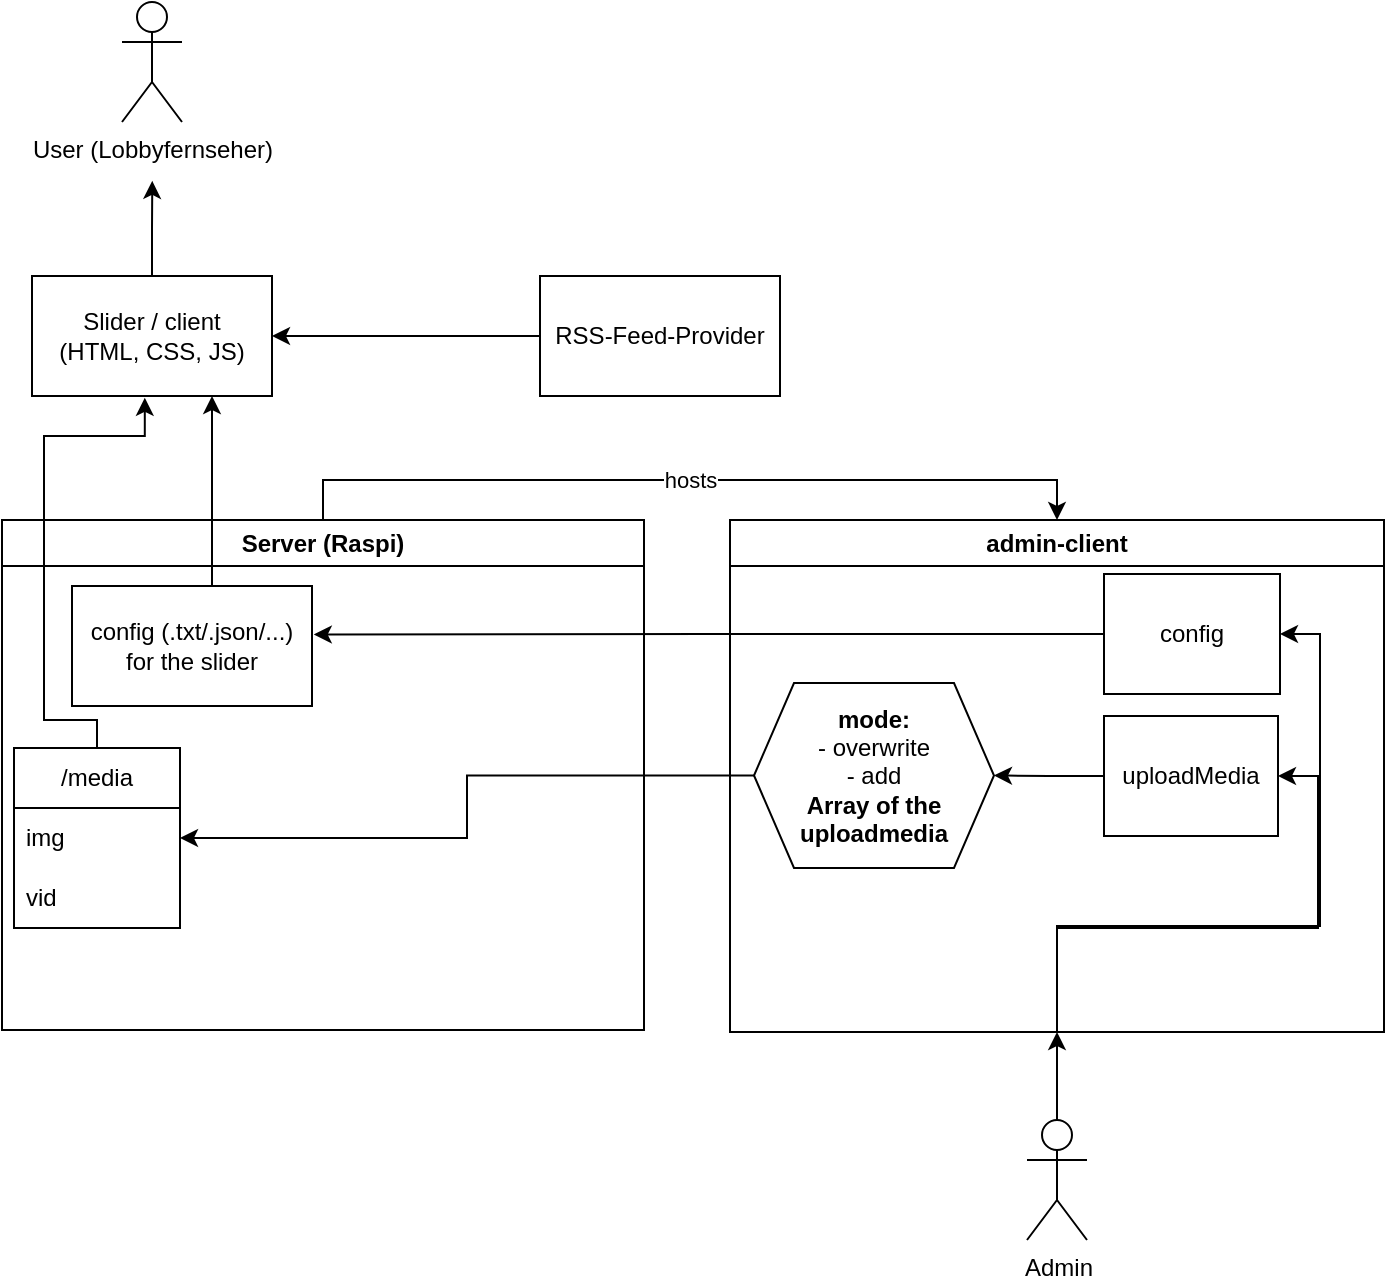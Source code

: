 <mxfile version="20.8.16" type="device" pages="7"><diagram name="firstconcept" id="NC9qcz4-eBQ9Rwnnfbnd"><mxGraphModel dx="1534" dy="880" grid="0" gridSize="10" guides="1" tooltips="1" connect="1" arrows="1" fold="1" page="1" pageScale="1" pageWidth="1169" pageHeight="827" math="0" shadow="0"><root><mxCell id="0"/><mxCell id="1" parent="0"/><mxCell id="cakx6Usz5pf70pmhopvP-1" value="User (Lobbyfernseher)" style="shape=umlActor;verticalLabelPosition=bottom;verticalAlign=top;html=1;" parent="1" vertex="1"><mxGeometry x="303" y="25" width="30" height="60" as="geometry"/></mxCell><mxCell id="cakx6Usz5pf70pmhopvP-4" style="edgeStyle=orthogonalEdgeStyle;rounded=0;orthogonalLoop=1;jettySize=auto;html=1;exitX=0.5;exitY=0;exitDx=0;exitDy=0;" parent="1" source="cakx6Usz5pf70pmhopvP-3" edge="1"><mxGeometry relative="1" as="geometry"><mxPoint x="318.143" y="114.429" as="targetPoint"/></mxGeometry></mxCell><mxCell id="cakx6Usz5pf70pmhopvP-3" value="Slider / client&lt;br&gt;(HTML, CSS, JS)" style="rounded=0;whiteSpace=wrap;html=1;" parent="1" vertex="1"><mxGeometry x="258" y="162" width="120" height="60" as="geometry"/></mxCell><mxCell id="cakx6Usz5pf70pmhopvP-6" style="edgeStyle=orthogonalEdgeStyle;rounded=0;orthogonalLoop=1;jettySize=auto;html=1;exitX=0;exitY=0.5;exitDx=0;exitDy=0;entryX=1;entryY=0.5;entryDx=0;entryDy=0;" parent="1" source="cakx6Usz5pf70pmhopvP-5" target="cakx6Usz5pf70pmhopvP-3" edge="1"><mxGeometry relative="1" as="geometry"/></mxCell><mxCell id="cakx6Usz5pf70pmhopvP-5" value="RSS-Feed-Provider" style="rounded=0;whiteSpace=wrap;html=1;" parent="1" vertex="1"><mxGeometry x="512" y="162" width="120" height="60" as="geometry"/></mxCell><mxCell id="cakx6Usz5pf70pmhopvP-35" value="hosts" style="edgeStyle=orthogonalEdgeStyle;rounded=0;orthogonalLoop=1;jettySize=auto;html=1;exitX=0.5;exitY=0;exitDx=0;exitDy=0;entryX=0.5;entryY=0;entryDx=0;entryDy=0;" parent="1" source="cakx6Usz5pf70pmhopvP-7" target="cakx6Usz5pf70pmhopvP-14" edge="1"><mxGeometry relative="1" as="geometry"/></mxCell><mxCell id="cakx6Usz5pf70pmhopvP-7" value="Server (Raspi)" style="swimlane;whiteSpace=wrap;html=1;" parent="1" vertex="1"><mxGeometry x="243" y="284" width="321" height="255" as="geometry"><mxRectangle x="19" y="283" width="72" height="26" as="alternateBounds"/></mxGeometry></mxCell><mxCell id="cakx6Usz5pf70pmhopvP-10" value="/media" style="swimlane;fontStyle=0;childLayout=stackLayout;horizontal=1;startSize=30;horizontalStack=0;resizeParent=1;resizeParentMax=0;resizeLast=0;collapsible=1;marginBottom=0;whiteSpace=wrap;html=1;" parent="cakx6Usz5pf70pmhopvP-7" vertex="1"><mxGeometry x="6" y="114" width="83" height="90" as="geometry"/></mxCell><mxCell id="cakx6Usz5pf70pmhopvP-11" value="img" style="text;strokeColor=none;fillColor=none;align=left;verticalAlign=middle;spacingLeft=4;spacingRight=4;overflow=hidden;points=[[0,0.5],[1,0.5]];portConstraint=eastwest;rotatable=0;whiteSpace=wrap;html=1;" parent="cakx6Usz5pf70pmhopvP-10" vertex="1"><mxGeometry y="30" width="83" height="30" as="geometry"/></mxCell><mxCell id="cakx6Usz5pf70pmhopvP-12" value="vid" style="text;strokeColor=none;fillColor=none;align=left;verticalAlign=middle;spacingLeft=4;spacingRight=4;overflow=hidden;points=[[0,0.5],[1,0.5]];portConstraint=eastwest;rotatable=0;whiteSpace=wrap;html=1;" parent="cakx6Usz5pf70pmhopvP-10" vertex="1"><mxGeometry y="60" width="83" height="30" as="geometry"/></mxCell><mxCell id="cakx6Usz5pf70pmhopvP-23" value="config (.txt/.json/...)&lt;br&gt;for the slider" style="rounded=0;whiteSpace=wrap;html=1;strokeColor=default;" parent="cakx6Usz5pf70pmhopvP-7" vertex="1"><mxGeometry x="35" y="33" width="120" height="60" as="geometry"/></mxCell><mxCell id="cakx6Usz5pf70pmhopvP-9" style="edgeStyle=orthogonalEdgeStyle;rounded=0;orthogonalLoop=1;jettySize=auto;html=1;exitX=0.5;exitY=0;exitDx=0;exitDy=0;entryX=0.47;entryY=1.015;entryDx=0;entryDy=0;entryPerimeter=0;" parent="1" source="cakx6Usz5pf70pmhopvP-10" target="cakx6Usz5pf70pmhopvP-3" edge="1"><mxGeometry relative="1" as="geometry"><mxPoint x="318.0" y="312" as="sourcePoint"/><mxPoint x="264" y="222" as="targetPoint"/><Array as="points"><mxPoint x="291" y="384"/><mxPoint x="264" y="384"/><mxPoint x="264" y="242"/><mxPoint x="314" y="242"/></Array></mxGeometry></mxCell><mxCell id="cakx6Usz5pf70pmhopvP-14" value="admin-client" style="swimlane;whiteSpace=wrap;html=1;" parent="1" vertex="1"><mxGeometry x="607" y="284" width="327" height="256" as="geometry"><mxRectangle x="383" y="283" width="106" height="26" as="alternateBounds"/></mxGeometry></mxCell><mxCell id="cakx6Usz5pf70pmhopvP-29" style="edgeStyle=orthogonalEdgeStyle;rounded=0;orthogonalLoop=1;jettySize=auto;html=1;exitX=0;exitY=0.5;exitDx=0;exitDy=0;entryX=1;entryY=0.5;entryDx=0;entryDy=0;" parent="cakx6Usz5pf70pmhopvP-14" source="cakx6Usz5pf70pmhopvP-21" target="cakx6Usz5pf70pmhopvP-27" edge="1"><mxGeometry relative="1" as="geometry"/></mxCell><mxCell id="cakx6Usz5pf70pmhopvP-21" value="uploadMedia" style="rounded=0;whiteSpace=wrap;html=1;" parent="cakx6Usz5pf70pmhopvP-14" vertex="1"><mxGeometry x="187" y="98" width="87" height="60" as="geometry"/></mxCell><mxCell id="cakx6Usz5pf70pmhopvP-25" value="config" style="rounded=0;whiteSpace=wrap;html=1;strokeColor=default;" parent="cakx6Usz5pf70pmhopvP-14" vertex="1"><mxGeometry x="187" y="27" width="88" height="60" as="geometry"/></mxCell><mxCell id="cakx6Usz5pf70pmhopvP-27" value="&lt;b&gt;mode:&lt;/b&gt;&lt;br&gt;- overwrite&lt;br&gt;- add&lt;br&gt;&lt;b&gt;Array of the uploadmedia&lt;/b&gt;" style="shape=hexagon;perimeter=hexagonPerimeter2;whiteSpace=wrap;html=1;fixedSize=1;strokeColor=default;" parent="cakx6Usz5pf70pmhopvP-14" vertex="1"><mxGeometry x="12" y="81.5" width="120" height="92.5" as="geometry"/></mxCell><mxCell id="1-5nYtZt-bIs5CyQ7soP-2" style="edgeStyle=orthogonalEdgeStyle;rounded=0;orthogonalLoop=1;jettySize=auto;html=1;exitX=0.5;exitY=1;exitDx=0;exitDy=0;entryX=1;entryY=0.5;entryDx=0;entryDy=0;" parent="cakx6Usz5pf70pmhopvP-14" source="cakx6Usz5pf70pmhopvP-14" target="cakx6Usz5pf70pmhopvP-21" edge="1"><mxGeometry relative="1" as="geometry"><Array as="points"><mxPoint x="164" y="204"/><mxPoint x="294" y="204"/><mxPoint x="294" y="128"/></Array></mxGeometry></mxCell><mxCell id="1-5nYtZt-bIs5CyQ7soP-3" style="edgeStyle=orthogonalEdgeStyle;rounded=0;orthogonalLoop=1;jettySize=auto;html=1;exitX=0.5;exitY=1;exitDx=0;exitDy=0;entryX=1;entryY=0.5;entryDx=0;entryDy=0;" parent="cakx6Usz5pf70pmhopvP-14" source="cakx6Usz5pf70pmhopvP-14" target="cakx6Usz5pf70pmhopvP-25" edge="1"><mxGeometry relative="1" as="geometry"><Array as="points"><mxPoint x="164" y="203"/><mxPoint x="295" y="203"/><mxPoint x="295" y="57"/></Array></mxGeometry></mxCell><mxCell id="1-5nYtZt-bIs5CyQ7soP-1" style="edgeStyle=orthogonalEdgeStyle;rounded=0;orthogonalLoop=1;jettySize=auto;html=1;exitX=0.5;exitY=0;exitDx=0;exitDy=0;exitPerimeter=0;entryX=0.5;entryY=1;entryDx=0;entryDy=0;" parent="1" source="cakx6Usz5pf70pmhopvP-15" target="cakx6Usz5pf70pmhopvP-14" edge="1"><mxGeometry relative="1" as="geometry"/></mxCell><mxCell id="cakx6Usz5pf70pmhopvP-15" value="Admin" style="shape=umlActor;verticalLabelPosition=bottom;verticalAlign=top;html=1;outlineConnect=0;" parent="1" vertex="1"><mxGeometry x="755.5" y="584" width="30" height="60" as="geometry"/></mxCell><mxCell id="cakx6Usz5pf70pmhopvP-24" style="edgeStyle=orthogonalEdgeStyle;rounded=0;orthogonalLoop=1;jettySize=auto;html=1;exitX=0.25;exitY=0;exitDx=0;exitDy=0;entryX=0.75;entryY=1;entryDx=0;entryDy=0;" parent="1" source="cakx6Usz5pf70pmhopvP-23" target="cakx6Usz5pf70pmhopvP-3" edge="1"><mxGeometry relative="1" as="geometry"><Array as="points"><mxPoint x="348" y="317"/></Array></mxGeometry></mxCell><mxCell id="cakx6Usz5pf70pmhopvP-26" style="edgeStyle=orthogonalEdgeStyle;rounded=0;orthogonalLoop=1;jettySize=auto;html=1;exitX=0;exitY=0.5;exitDx=0;exitDy=0;" parent="1" source="cakx6Usz5pf70pmhopvP-25" edge="1"><mxGeometry relative="1" as="geometry"><mxPoint x="398.889" y="341.222" as="targetPoint"/></mxGeometry></mxCell><mxCell id="cakx6Usz5pf70pmhopvP-30" style="edgeStyle=orthogonalEdgeStyle;rounded=0;orthogonalLoop=1;jettySize=auto;html=1;exitX=0;exitY=0.5;exitDx=0;exitDy=0;entryX=1;entryY=0.5;entryDx=0;entryDy=0;" parent="1" source="cakx6Usz5pf70pmhopvP-27" target="cakx6Usz5pf70pmhopvP-11" edge="1"><mxGeometry relative="1" as="geometry"/></mxCell></root></mxGraphModel></diagram><diagram id="fn5CvZ-X4CRxfo9Dt6KN" name="mainconcept"><mxGraphModel dx="1548" dy="895" grid="0" gridSize="10" guides="1" tooltips="1" connect="1" arrows="1" fold="1" page="1" pageScale="1" pageWidth="1169" pageHeight="827" math="0" shadow="0"><root><mxCell id="0"/><mxCell id="1" parent="0"/><mxCell id="VQ0S9H2RZAa2qH6vHvZ1-3" value="redirect" style="edgeStyle=orthogonalEdgeStyle;rounded=0;orthogonalLoop=1;jettySize=auto;html=1;exitX=1;exitY=0.5;exitDx=0;exitDy=0;entryX=0;entryY=0.5;entryDx=0;entryDy=0;" parent="1" source="VQ0S9H2RZAa2qH6vHvZ1-1" target="VQ0S9H2RZAa2qH6vHvZ1-2" edge="1"><mxGeometry relative="1" as="geometry"/></mxCell><mxCell id="umDAyvMPifwkjuy2INvD-42" value="redirect, when already login" style="edgeStyle=orthogonalEdgeStyle;rounded=0;orthogonalLoop=1;jettySize=auto;html=1;exitX=0.5;exitY=1;exitDx=0;exitDy=0;entryX=0;entryY=0.25;entryDx=0;entryDy=0;dashed=1;fontSize=12;" parent="1" source="VQ0S9H2RZAa2qH6vHvZ1-1" target="VQ0S9H2RZAa2qH6vHvZ1-4" edge="1"><mxGeometry relative="1" as="geometry"/></mxCell><mxCell id="VQ0S9H2RZAa2qH6vHvZ1-1" value="/" style="rounded=0;whiteSpace=wrap;html=1;" parent="1" vertex="1"><mxGeometry x="213" y="128" width="120" height="60" as="geometry"/></mxCell><mxCell id="VQ0S9H2RZAa2qH6vHvZ1-5" value="succesful login" style="edgeStyle=orthogonalEdgeStyle;rounded=0;orthogonalLoop=1;jettySize=auto;html=1;" parent="1" source="VQ0S9H2RZAa2qH6vHvZ1-2" target="VQ0S9H2RZAa2qH6vHvZ1-4" edge="1"><mxGeometry relative="1" as="geometry"><Array as="points"><mxPoint x="537" y="244"/><mxPoint x="537" y="244"/></Array></mxGeometry></mxCell><mxCell id="VQ0S9H2RZAa2qH6vHvZ1-33" style="edgeStyle=orthogonalEdgeStyle;rounded=0;orthogonalLoop=1;jettySize=auto;html=1;exitX=1;exitY=0.5;exitDx=0;exitDy=0;entryX=0;entryY=0.5;entryDx=0;entryDy=0;entryPerimeter=0;" parent="1" source="VQ0S9H2RZAa2qH6vHvZ1-2" target="VQ0S9H2RZAa2qH6vHvZ1-31" edge="1"><mxGeometry relative="1" as="geometry"/></mxCell><mxCell id="hUyaMf82zWludLaC_aFj-2" style="edgeStyle=orthogonalEdgeStyle;rounded=0;orthogonalLoop=1;jettySize=auto;html=1;exitX=0.25;exitY=0;exitDx=0;exitDy=0;entryX=0.25;entryY=1;entryDx=0;entryDy=0;" parent="1" source="VQ0S9H2RZAa2qH6vHvZ1-2" target="hUyaMf82zWludLaC_aFj-1" edge="1"><mxGeometry relative="1" as="geometry"/></mxCell><mxCell id="hUyaMf82zWludLaC_aFj-5" value="access per secret code" style="edgeLabel;html=1;align=center;verticalAlign=middle;resizable=0;points=[];" parent="hUyaMf82zWludLaC_aFj-2" vertex="1" connectable="0"><mxGeometry y="1" relative="1" as="geometry"><mxPoint as="offset"/></mxGeometry></mxCell><mxCell id="VQ0S9H2RZAa2qH6vHvZ1-2" value="/admin/login&lt;br&gt;- login.html" style="rounded=0;whiteSpace=wrap;html=1;" parent="1" vertex="1"><mxGeometry x="462" y="128" width="120" height="60" as="geometry"/></mxCell><mxCell id="VQ0S9H2RZAa2qH6vHvZ1-10" style="edgeStyle=orthogonalEdgeStyle;rounded=0;orthogonalLoop=1;jettySize=auto;html=1;exitX=1;exitY=0.5;exitDx=0;exitDy=0;entryX=0;entryY=0.5;entryDx=0;entryDy=0;" parent="1" source="VQ0S9H2RZAa2qH6vHvZ1-4" target="VQ0S9H2RZAa2qH6vHvZ1-6" edge="1"><mxGeometry relative="1" as="geometry"/></mxCell><mxCell id="VQ0S9H2RZAa2qH6vHvZ1-12" value="start of diashow" style="edgeStyle=orthogonalEdgeStyle;rounded=0;orthogonalLoop=1;jettySize=auto;html=1;" parent="1" source="VQ0S9H2RZAa2qH6vHvZ1-4" target="VQ0S9H2RZAa2qH6vHvZ1-11" edge="1"><mxGeometry relative="1" as="geometry"/></mxCell><mxCell id="umDAyvMPifwkjuy2INvD-19" value="logout" style="edgeStyle=orthogonalEdgeStyle;rounded=0;orthogonalLoop=1;jettySize=auto;html=1;exitX=0;exitY=0;exitDx=0;exitDy=0;entryX=0;entryY=1;entryDx=0;entryDy=0;fontSize=12;" parent="1" source="VQ0S9H2RZAa2qH6vHvZ1-4" target="VQ0S9H2RZAa2qH6vHvZ1-2" edge="1"><mxGeometry relative="1" as="geometry"/></mxCell><mxCell id="VQ0S9H2RZAa2qH6vHvZ1-4" value="/admin/panel&lt;br&gt;- adminpanel.html" style="whiteSpace=wrap;html=1;rounded=0;" parent="1" vertex="1"><mxGeometry x="462" y="268" width="120" height="60" as="geometry"/></mxCell><mxCell id="VQ0S9H2RZAa2qH6vHvZ1-30" style="edgeStyle=orthogonalEdgeStyle;rounded=0;orthogonalLoop=1;jettySize=auto;html=1;exitX=0;exitY=0.75;exitDx=0;exitDy=0;entryX=1;entryY=0.75;entryDx=0;entryDy=0;" parent="1" source="VQ0S9H2RZAa2qH6vHvZ1-6" target="VQ0S9H2RZAa2qH6vHvZ1-4" edge="1"><mxGeometry relative="1" as="geometry"/></mxCell><mxCell id="umDAyvMPifwkjuy2INvD-4" style="edgeStyle=orthogonalEdgeStyle;rounded=0;orthogonalLoop=1;jettySize=auto;html=1;exitX=0.5;exitY=1;exitDx=0;exitDy=0;entryX=0.5;entryY=0;entryDx=0;entryDy=0;shape=link;" parent="1" source="VQ0S9H2RZAa2qH6vHvZ1-6" target="umDAyvMPifwkjuy2INvD-3" edge="1"><mxGeometry relative="1" as="geometry"/></mxCell><mxCell id="VQ0S9H2RZAa2qH6vHvZ1-6" value="/admin/panel/config&lt;br&gt;- config.html" style="rounded=0;whiteSpace=wrap;html=1;" parent="1" vertex="1"><mxGeometry x="645" y="268" width="120" height="60" as="geometry"/></mxCell><mxCell id="umDAyvMPifwkjuy2INvD-2" value="when special key got pressed&lt;br&gt;=&amp;gt; end of diashow" style="edgeStyle=orthogonalEdgeStyle;rounded=0;orthogonalLoop=1;jettySize=auto;html=1;exitX=0;exitY=0.5;exitDx=0;exitDy=0;entryX=0;entryY=0.5;entryDx=0;entryDy=0;" parent="1" source="VQ0S9H2RZAa2qH6vHvZ1-11" target="VQ0S9H2RZAa2qH6vHvZ1-4" edge="1"><mxGeometry relative="1" as="geometry"><Array as="points"><mxPoint x="376" y="438"/><mxPoint x="376" y="298"/></Array></mxGeometry></mxCell><mxCell id="VQ0S9H2RZAa2qH6vHvZ1-11" value="/slider&lt;br&gt;- slider.html" style="whiteSpace=wrap;html=1;rounded=0;" parent="1" vertex="1"><mxGeometry x="462" y="408" width="120" height="60" as="geometry"/></mxCell><mxCell id="umDAyvMPifwkjuy2INvD-17" style="edgeStyle=orthogonalEdgeStyle;rounded=0;orthogonalLoop=1;jettySize=auto;html=1;exitX=0;exitY=0;exitDx=0;exitDy=52.5;exitPerimeter=0;entryX=1;entryY=0.75;entryDx=0;entryDy=0;fontSize=21;" parent="1" source="VQ0S9H2RZAa2qH6vHvZ1-31" target="VQ0S9H2RZAa2qH6vHvZ1-2" edge="1"><mxGeometry relative="1" as="geometry"/></mxCell><mxCell id="VQ0S9H2RZAa2qH6vHvZ1-31" value="db&lt;br&gt;(SQLite3)" style="shape=cylinder3;whiteSpace=wrap;html=1;boundedLbl=1;backgroundOutline=1;size=15;" parent="1" vertex="1"><mxGeometry x="722" y="118" width="60" height="80" as="geometry"/></mxCell><mxCell id="umDAyvMPifwkjuy2INvD-5" style="edgeStyle=orthogonalEdgeStyle;rounded=0;orthogonalLoop=1;jettySize=auto;html=1;exitX=0;exitY=0.5;exitDx=0;exitDy=0;entryX=1;entryY=0.5;entryDx=0;entryDy=0;shape=link;" parent="1" source="umDAyvMPifwkjuy2INvD-3" target="VQ0S9H2RZAa2qH6vHvZ1-11" edge="1"><mxGeometry relative="1" as="geometry"/></mxCell><mxCell id="umDAyvMPifwkjuy2INvD-3" value="/uploads&lt;br&gt;- directory with images, videos,..." style="rounded=0;whiteSpace=wrap;html=1;" parent="1" vertex="1"><mxGeometry x="645" y="408" width="120" height="60" as="geometry"/></mxCell><mxCell id="umDAyvMPifwkjuy2INvD-7" value="&lt;b&gt;&lt;font style=&quot;font-size: 21px;&quot;&gt;&lt;u&gt;Main Concept&lt;/u&gt;&lt;/font&gt;&lt;/b&gt;" style="text;html=1;strokeColor=none;fillColor=none;align=center;verticalAlign=middle;whiteSpace=wrap;rounded=0;" parent="1" vertex="1"><mxGeometry x="146" y="53" width="60" height="30" as="geometry"/></mxCell><mxCell id="umDAyvMPifwkjuy2INvD-14" value="final product" style="shape=document;whiteSpace=wrap;html=1;boundedLbl=1;fontSize=21;" parent="1" vertex="1"><mxGeometry x="462" y="468" width="120" height="41" as="geometry"/></mxCell><mxCell id="umDAyvMPifwkjuy2INvD-20" value="session" style="ellipse;whiteSpace=wrap;html=1;fontSize=12;" parent="1" vertex="1"><mxGeometry x="576" y="211" width="55" height="35" as="geometry"/></mxCell><mxCell id="umDAyvMPifwkjuy2INvD-22" value="Actor" style="shape=umlActor;verticalLabelPosition=bottom;verticalAlign=top;html=1;outlineConnect=0;fontSize=12;" parent="1" vertex="1"><mxGeometry x="507" y="526" width="30" height="60" as="geometry"/></mxCell><mxCell id="umDAyvMPifwkjuy2INvD-26" value="" style="shape=table;startSize=0;container=1;collapsible=0;childLayout=tableLayout;fontSize=12;" parent="1" vertex="1"><mxGeometry x="41" y="325" width="120" height="120" as="geometry"/></mxCell><mxCell id="umDAyvMPifwkjuy2INvD-27" value="" style="shape=tableRow;horizontal=0;startSize=0;swimlaneHead=0;swimlaneBody=0;strokeColor=inherit;top=0;left=0;bottom=0;right=0;collapsible=0;dropTarget=0;fillColor=none;points=[[0,0.5],[1,0.5]];portConstraint=eastwest;fontSize=12;" parent="umDAyvMPifwkjuy2INvD-26" vertex="1"><mxGeometry width="120" height="40" as="geometry"/></mxCell><mxCell id="umDAyvMPifwkjuy2INvD-28" value="Frontend" style="shape=partialRectangle;html=1;whiteSpace=wrap;connectable=0;strokeColor=inherit;overflow=hidden;fillColor=none;top=0;left=0;bottom=0;right=0;pointerEvents=1;fontSize=12;" parent="umDAyvMPifwkjuy2INvD-27" vertex="1"><mxGeometry width="60" height="40" as="geometry"><mxRectangle width="60" height="40" as="alternateBounds"/></mxGeometry></mxCell><mxCell id="umDAyvMPifwkjuy2INvD-29" value="HTML, CSS, Js" style="shape=partialRectangle;html=1;whiteSpace=wrap;connectable=0;strokeColor=inherit;overflow=hidden;fillColor=none;top=0;left=0;bottom=0;right=0;pointerEvents=1;fontSize=12;" parent="umDAyvMPifwkjuy2INvD-27" vertex="1"><mxGeometry x="60" width="60" height="40" as="geometry"><mxRectangle width="60" height="40" as="alternateBounds"/></mxGeometry></mxCell><mxCell id="umDAyvMPifwkjuy2INvD-30" value="" style="shape=tableRow;horizontal=0;startSize=0;swimlaneHead=0;swimlaneBody=0;strokeColor=inherit;top=0;left=0;bottom=0;right=0;collapsible=0;dropTarget=0;fillColor=none;points=[[0,0.5],[1,0.5]];portConstraint=eastwest;fontSize=12;" parent="umDAyvMPifwkjuy2INvD-26" vertex="1"><mxGeometry y="40" width="120" height="40" as="geometry"/></mxCell><mxCell id="umDAyvMPifwkjuy2INvD-31" value="Backend" style="shape=partialRectangle;html=1;whiteSpace=wrap;connectable=0;strokeColor=inherit;overflow=hidden;fillColor=none;top=0;left=0;bottom=0;right=0;pointerEvents=1;fontSize=12;" parent="umDAyvMPifwkjuy2INvD-30" vertex="1"><mxGeometry width="60" height="40" as="geometry"><mxRectangle width="60" height="40" as="alternateBounds"/></mxGeometry></mxCell><mxCell id="umDAyvMPifwkjuy2INvD-32" value="Python Flask" style="shape=partialRectangle;html=1;whiteSpace=wrap;connectable=0;strokeColor=inherit;overflow=hidden;fillColor=none;top=0;left=0;bottom=0;right=0;pointerEvents=1;fontSize=12;" parent="umDAyvMPifwkjuy2INvD-30" vertex="1"><mxGeometry x="60" width="60" height="40" as="geometry"><mxRectangle width="60" height="40" as="alternateBounds"/></mxGeometry></mxCell><mxCell id="umDAyvMPifwkjuy2INvD-33" value="" style="shape=tableRow;horizontal=0;startSize=0;swimlaneHead=0;swimlaneBody=0;strokeColor=inherit;top=0;left=0;bottom=0;right=0;collapsible=0;dropTarget=0;fillColor=none;points=[[0,0.5],[1,0.5]];portConstraint=eastwest;fontSize=12;" parent="umDAyvMPifwkjuy2INvD-26" vertex="1"><mxGeometry y="80" width="120" height="40" as="geometry"/></mxCell><mxCell id="umDAyvMPifwkjuy2INvD-34" value="DB" style="shape=partialRectangle;html=1;whiteSpace=wrap;connectable=0;strokeColor=inherit;overflow=hidden;fillColor=none;top=0;left=0;bottom=0;right=0;pointerEvents=1;fontSize=12;" parent="umDAyvMPifwkjuy2INvD-33" vertex="1"><mxGeometry width="60" height="40" as="geometry"><mxRectangle width="60" height="40" as="alternateBounds"/></mxGeometry></mxCell><mxCell id="umDAyvMPifwkjuy2INvD-35" value="SQL (SQLite3)" style="shape=partialRectangle;html=1;whiteSpace=wrap;connectable=0;strokeColor=inherit;overflow=hidden;fillColor=none;top=0;left=0;bottom=0;right=0;pointerEvents=1;fontSize=12;" parent="umDAyvMPifwkjuy2INvD-33" vertex="1"><mxGeometry x="60" width="60" height="40" as="geometry"><mxRectangle width="60" height="40" as="alternateBounds"/></mxGeometry></mxCell><mxCell id="umDAyvMPifwkjuy2INvD-37" style="edgeStyle=orthogonalEdgeStyle;rounded=0;orthogonalLoop=1;jettySize=auto;html=1;exitX=1;exitY=0.5;exitDx=0;exitDy=0;entryX=0;entryY=0.75;entryDx=0;entryDy=0;fontSize=12;dashed=1;dashPattern=1 2;" parent="1" source="umDAyvMPifwkjuy2INvD-27" target="VQ0S9H2RZAa2qH6vHvZ1-11" edge="1"><mxGeometry relative="1" as="geometry"><Array as="points"><mxPoint x="291" y="343"/><mxPoint x="291" y="453"/></Array></mxGeometry></mxCell><mxCell id="jpA0OWsfGMPZtDlgNMbo-2" style="edgeStyle=orthogonalEdgeStyle;rounded=0;orthogonalLoop=1;jettySize=auto;html=1;exitX=0.5;exitY=0;exitDx=0;exitDy=0;entryX=1;entryY=0.75;entryDx=0;entryDy=0;labelBackgroundColor=#ffffff;fontSize=12;endArrow=classic;endFill=1;dashed=1;dashPattern=1 2;" parent="1" source="jpA0OWsfGMPZtDlgNMbo-1" target="VQ0S9H2RZAa2qH6vHvZ1-11" edge="1"><mxGeometry relative="1" as="geometry"><Array as="points"><mxPoint x="756" y="486"/><mxPoint x="628" y="486"/><mxPoint x="628" y="453"/></Array></mxGeometry></mxCell><mxCell id="jpA0OWsfGMPZtDlgNMbo-1" value="&lt;b&gt;don't forget the RSS-Feed!&lt;/b&gt;" style="text;html=1;strokeColor=default;fillColor=none;align=center;verticalAlign=middle;whiteSpace=wrap;rounded=0;fontSize=12;" parent="1" vertex="1"><mxGeometry x="680" y="581" width="151" height="30" as="geometry"/></mxCell><mxCell id="hUyaMf82zWludLaC_aFj-4" style="edgeStyle=orthogonalEdgeStyle;rounded=0;orthogonalLoop=1;jettySize=auto;html=1;exitX=1;exitY=0.5;exitDx=0;exitDy=0;entryX=0.5;entryY=0;entryDx=0;entryDy=0;entryPerimeter=0;dashed=1;dashPattern=12 12;" parent="1" source="hUyaMf82zWludLaC_aFj-1" target="VQ0S9H2RZAa2qH6vHvZ1-31" edge="1"><mxGeometry relative="1" as="geometry"/></mxCell><mxCell id="hUyaMf82zWludLaC_aFj-6" style="edgeStyle=orthogonalEdgeStyle;rounded=0;orthogonalLoop=1;jettySize=auto;html=1;exitX=1;exitY=1;exitDx=0;exitDy=0;entryX=1;entryY=0;entryDx=0;entryDy=0;" parent="1" source="hUyaMf82zWludLaC_aFj-1" target="VQ0S9H2RZAa2qH6vHvZ1-2" edge="1"><mxGeometry relative="1" as="geometry"/></mxCell><mxCell id="hUyaMf82zWludLaC_aFj-1" value="/admin/signup&lt;br&gt;- signup.html" style="rounded=0;whiteSpace=wrap;html=1;" parent="1" vertex="1"><mxGeometry x="462" y="28" width="120" height="60" as="geometry"/></mxCell></root></mxGraphModel></diagram><diagram id="rdt_rQsPSeUMuqxWa6Bz" name="login"><mxGraphModel dx="1548" dy="895" grid="0" gridSize="10" guides="1" tooltips="1" connect="1" arrows="1" fold="1" page="1" pageScale="1" pageWidth="1169" pageHeight="827" math="0" shadow="0"><root><mxCell id="0"/><mxCell id="1" parent="0"/><mxCell id="dc0tCV_pdesJHcatdCEC-7" style="edgeStyle=orthogonalEdgeStyle;rounded=0;orthogonalLoop=1;jettySize=auto;html=1;exitX=0.5;exitY=1;exitDx=0;exitDy=0;entryX=0.5;entryY=0;entryDx=0;entryDy=0;labelBackgroundColor=#e6e6e6;fontSize=12;" parent="1" source="dc0tCV_pdesJHcatdCEC-4" target="dc0tCV_pdesJHcatdCEC-6" edge="1"><mxGeometry relative="1" as="geometry"/></mxCell><mxCell id="dc0tCV_pdesJHcatdCEC-4" value="/admin/login" style="ellipse;whiteSpace=wrap;html=1;aspect=fixed;fontSize=12;" parent="1" vertex="1"><mxGeometry x="492" y="59" width="80" height="80" as="geometry"/></mxCell><mxCell id="dc0tCV_pdesJHcatdCEC-12" style="edgeStyle=orthogonalEdgeStyle;rounded=0;orthogonalLoop=1;jettySize=auto;html=1;exitX=1;exitY=0.5;exitDx=0;exitDy=0;entryX=0;entryY=0.5;entryDx=0;entryDy=0;labelBackgroundColor=#e6e6e6;fontSize=12;shape=link;" parent="1" source="dc0tCV_pdesJHcatdCEC-6" target="dc0tCV_pdesJHcatdCEC-8" edge="1"><mxGeometry relative="1" as="geometry"/></mxCell><mxCell id="dc0tCV_pdesJHcatdCEC-14" value="" style="edgeStyle=orthogonalEdgeStyle;rounded=0;orthogonalLoop=1;jettySize=auto;html=1;labelBackgroundColor=#e6e6e6;fontSize=12;" parent="1" source="dc0tCV_pdesJHcatdCEC-6" target="dc0tCV_pdesJHcatdCEC-13" edge="1"><mxGeometry relative="1" as="geometry"/></mxCell><mxCell id="dc0tCV_pdesJHcatdCEC-6" value="render_template(login.html)" style="rounded=1;whiteSpace=wrap;html=1;fontSize=12;" parent="1" vertex="1"><mxGeometry x="440" y="198" width="184" height="60" as="geometry"/></mxCell><mxCell id="dc0tCV_pdesJHcatdCEC-8" value="" style="swimlane;startSize=0;fontSize=12;" parent="1" vertex="1"><mxGeometry x="649" y="157.5" width="140" height="141" as="geometry"><mxRectangle x="343" y="133" width="50" height="44" as="alternateBounds"/></mxGeometry></mxCell><mxCell id="dc0tCV_pdesJHcatdCEC-9" value="login" style="text;html=1;strokeColor=none;fillColor=none;align=center;verticalAlign=middle;whiteSpace=wrap;rounded=0;fontSize=12;" parent="dc0tCV_pdesJHcatdCEC-8" vertex="1"><mxGeometry x="19" y="17" width="60" height="30" as="geometry"/></mxCell><mxCell id="dc0tCV_pdesJHcatdCEC-10" value="username" style="shape=process;whiteSpace=wrap;html=1;backgroundOutline=1;fontSize=12;" parent="dc0tCV_pdesJHcatdCEC-8" vertex="1"><mxGeometry x="26" y="54" width="75" height="23" as="geometry"/></mxCell><mxCell id="dc0tCV_pdesJHcatdCEC-11" value="password" style="shape=process;whiteSpace=wrap;html=1;backgroundOutline=1;fontSize=12;" parent="dc0tCV_pdesJHcatdCEC-8" vertex="1"><mxGeometry x="26" y="93" width="76" height="21" as="geometry"/></mxCell><mxCell id="dc0tCV_pdesJHcatdCEC-16" value="" style="edgeStyle=orthogonalEdgeStyle;rounded=0;orthogonalLoop=1;jettySize=auto;html=1;labelBackgroundColor=#e6e6e6;fontSize=12;" parent="1" source="dc0tCV_pdesJHcatdCEC-13" target="dc0tCV_pdesJHcatdCEC-15" edge="1"><mxGeometry relative="1" as="geometry"/></mxCell><mxCell id="dc0tCV_pdesJHcatdCEC-13" value="input username" style="whiteSpace=wrap;html=1;fillColor=rgb(255, 255, 255);rounded=1;" parent="1" vertex="1"><mxGeometry x="472" y="338" width="120" height="60" as="geometry"/></mxCell><mxCell id="dc0tCV_pdesJHcatdCEC-21" style="edgeStyle=orthogonalEdgeStyle;rounded=0;orthogonalLoop=1;jettySize=auto;html=1;exitX=0.5;exitY=1;exitDx=0;exitDy=0;entryX=0.5;entryY=0;entryDx=0;entryDy=0;labelBackgroundColor=#e6e6e6;fontSize=12;" parent="1" source="dc0tCV_pdesJHcatdCEC-15" target="dc0tCV_pdesJHcatdCEC-20" edge="1"><mxGeometry relative="1" as="geometry"/></mxCell><mxCell id="dc0tCV_pdesJHcatdCEC-15" value="input password" style="whiteSpace=wrap;html=1;fillColor=rgb(255, 255, 255);rounded=1;" parent="1" vertex="1"><mxGeometry x="472" y="436" width="120" height="60" as="geometry"/></mxCell><mxCell id="dc0tCV_pdesJHcatdCEC-17" value="" style="shape=curlyBracket;whiteSpace=wrap;html=1;rounded=1;labelPosition=left;verticalLabelPosition=middle;align=right;verticalAlign=middle;fontSize=12;" parent="1" vertex="1"><mxGeometry x="427" y="338" width="20" height="160" as="geometry"/></mxCell><mxCell id="dc0tCV_pdesJHcatdCEC-18" value="" style="shape=curlyBracket;whiteSpace=wrap;html=1;rounded=1;flipH=1;labelPosition=right;verticalLabelPosition=middle;align=left;verticalAlign=middle;fontSize=12;" parent="1" vertex="1"><mxGeometry x="618" y="339" width="20" height="160" as="geometry"/></mxCell><mxCell id="dc0tCV_pdesJHcatdCEC-19" value="db" style="shape=cylinder3;whiteSpace=wrap;html=1;boundedLbl=1;backgroundOutline=1;size=15;fontSize=12;" parent="1" vertex="1"><mxGeometry x="634" y="518" width="60" height="80" as="geometry"/></mxCell><mxCell id="dc0tCV_pdesJHcatdCEC-25" style="edgeStyle=orthogonalEdgeStyle;rounded=0;orthogonalLoop=1;jettySize=auto;html=1;exitX=0.5;exitY=1;exitDx=0;exitDy=0;entryX=0.5;entryY=0;entryDx=0;entryDy=0;labelBackgroundColor=#e6e6e6;fontSize=12;endArrow=classic;endFill=1;" parent="1" source="dc0tCV_pdesJHcatdCEC-20" target="dc0tCV_pdesJHcatdCEC-23" edge="1"><mxGeometry relative="1" as="geometry"/></mxCell><mxCell id="dc0tCV_pdesJHcatdCEC-20" value="submit" style="shape=step;perimeter=stepPerimeter;whiteSpace=wrap;html=1;fixedSize=1;fontSize=12;" parent="1" vertex="1"><mxGeometry x="472" y="534" width="120" height="37" as="geometry"/></mxCell><mxCell id="dc0tCV_pdesJHcatdCEC-24" style="edgeStyle=orthogonalEdgeStyle;rounded=0;orthogonalLoop=1;jettySize=auto;html=1;exitX=1;exitY=0;exitDx=0;exitDy=0;entryX=0;entryY=0.5;entryDx=0;entryDy=0;entryPerimeter=0;labelBackgroundColor=#e6e6e6;fontSize=12;dashed=1;endArrow=none;endFill=0;" parent="1" source="dc0tCV_pdesJHcatdCEC-23" target="dc0tCV_pdesJHcatdCEC-19" edge="1"><mxGeometry relative="1" as="geometry"/></mxCell><mxCell id="dc0tCV_pdesJHcatdCEC-28" value="&lt;span style=&quot;background-color: rgb(255, 255, 255);&quot;&gt;False&lt;/span&gt;" style="edgeStyle=orthogonalEdgeStyle;rounded=0;orthogonalLoop=1;jettySize=auto;html=1;exitX=0;exitY=0.5;exitDx=0;exitDy=0;entryX=0.5;entryY=1;entryDx=0;entryDy=0;labelBackgroundColor=#e6e6e6;fontSize=12;endArrow=classic;endFill=1;" parent="1" source="dc0tCV_pdesJHcatdCEC-23" target="dc0tCV_pdesJHcatdCEC-27" edge="1"><mxGeometry relative="1" as="geometry"/></mxCell><mxCell id="dc0tCV_pdesJHcatdCEC-31" value="True" style="edgeStyle=orthogonalEdgeStyle;rounded=0;orthogonalLoop=1;jettySize=auto;html=1;exitX=1;exitY=0.5;exitDx=0;exitDy=0;entryX=0;entryY=0.5;entryDx=0;entryDy=0;labelBackgroundColor=#ffffff;fontSize=12;endArrow=classic;endFill=1;" parent="1" source="dc0tCV_pdesJHcatdCEC-23" target="dc0tCV_pdesJHcatdCEC-30" edge="1"><mxGeometry relative="1" as="geometry"/></mxCell><mxCell id="dc0tCV_pdesJHcatdCEC-23" value="if username == [db] and password == [db]:" style="rhombus;whiteSpace=wrap;html=1;fontSize=12;" parent="1" vertex="1"><mxGeometry x="366.5" y="596" width="331" height="45" as="geometry"/></mxCell><mxCell id="dc0tCV_pdesJHcatdCEC-29" style="edgeStyle=orthogonalEdgeStyle;rounded=0;orthogonalLoop=1;jettySize=auto;html=1;exitX=0.5;exitY=0;exitDx=0;exitDy=0;entryX=0;entryY=0.5;entryDx=0;entryDy=0;labelBackgroundColor=#ffffff;fontSize=12;endArrow=classic;endFill=1;" parent="1" source="dc0tCV_pdesJHcatdCEC-27" target="dc0tCV_pdesJHcatdCEC-6" edge="1"><mxGeometry relative="1" as="geometry"/></mxCell><mxCell id="dc0tCV_pdesJHcatdCEC-27" value="flash =&amp;gt; &quot;incorrect Password or/and username&quot;" style="rounded=1;whiteSpace=wrap;html=1;fontSize=12;" parent="1" vertex="1"><mxGeometry x="221" y="379" width="120" height="60" as="geometry"/></mxCell><mxCell id="dc0tCV_pdesJHcatdCEC-33" style="edgeStyle=orthogonalEdgeStyle;rounded=0;orthogonalLoop=1;jettySize=auto;html=1;exitX=0.5;exitY=0;exitDx=0;exitDy=0;entryX=0.5;entryY=1;entryDx=0;entryDy=0;labelBackgroundColor=#ffffff;fontSize=12;endArrow=classic;endFill=1;" parent="1" source="dc0tCV_pdesJHcatdCEC-30" target="dc0tCV_pdesJHcatdCEC-32" edge="1"><mxGeometry relative="1" as="geometry"/></mxCell><mxCell id="dc0tCV_pdesJHcatdCEC-30" value="start a new session" style="shape=trapezoid;perimeter=trapezoidPerimeter;whiteSpace=wrap;html=1;fixedSize=1;fontSize=12;" parent="1" vertex="1"><mxGeometry x="821" y="601" width="138" height="35" as="geometry"/></mxCell><mxCell id="dc0tCV_pdesJHcatdCEC-35" style="edgeStyle=orthogonalEdgeStyle;rounded=0;orthogonalLoop=1;jettySize=auto;html=1;exitX=0.5;exitY=0;exitDx=0;exitDy=0;entryX=0.5;entryY=1;entryDx=0;entryDy=0;labelBackgroundColor=#ffffff;fontSize=12;endArrow=classic;endFill=1;dashed=1;" parent="1" source="dc0tCV_pdesJHcatdCEC-32" target="dc0tCV_pdesJHcatdCEC-40" edge="1"><mxGeometry relative="1" as="geometry"><mxPoint x="890.0" y="436" as="targetPoint"/></mxGeometry></mxCell><mxCell id="dc0tCV_pdesJHcatdCEC-32" value="redirect to /admin/panel" style="rounded=1;whiteSpace=wrap;html=1;fontSize=12;" parent="1" vertex="1"><mxGeometry x="830" y="486" width="120" height="60" as="geometry"/></mxCell><mxCell id="dc0tCV_pdesJHcatdCEC-39" style="edgeStyle=orthogonalEdgeStyle;rounded=0;orthogonalLoop=1;jettySize=auto;html=1;exitX=0.5;exitY=0;exitDx=0;exitDy=0;entryX=0.5;entryY=1;entryDx=0;entryDy=0;labelBackgroundColor=#ffffff;fontSize=12;endArrow=classic;endFill=1;" parent="1" target="dc0tCV_pdesJHcatdCEC-38" edge="1"><mxGeometry relative="1" as="geometry"><mxPoint x="890.0" y="356" as="sourcePoint"/></mxGeometry></mxCell><mxCell id="dc0tCV_pdesJHcatdCEC-41" value="redirect" style="edgeStyle=orthogonalEdgeStyle;rounded=0;orthogonalLoop=1;jettySize=auto;html=1;exitX=0.5;exitY=0;exitDx=0;exitDy=0;entryX=1;entryY=0.5;entryDx=0;entryDy=0;labelBackgroundColor=#ffffff;fontSize=12;endArrow=classic;endFill=1;" parent="1" source="dc0tCV_pdesJHcatdCEC-38" target="dc0tCV_pdesJHcatdCEC-4" edge="1"><mxGeometry relative="1" as="geometry"/></mxCell><mxCell id="dc0tCV_pdesJHcatdCEC-38" value="delete (stop) session" style="rounded=1;whiteSpace=wrap;html=1;fontSize=12;" parent="1" vertex="1"><mxGeometry x="830" y="265" width="120" height="60" as="geometry"/></mxCell><mxCell id="dc0tCV_pdesJHcatdCEC-40" value="logout" style="shape=hexagon;perimeter=hexagonPerimeter2;whiteSpace=wrap;html=1;fixedSize=1;fontSize=12;" parent="1" vertex="1"><mxGeometry x="830" y="356" width="120" height="80" as="geometry"/></mxCell><mxCell id="8csF_UY-VPPJmvj2ppOR-3" value="" style="shape=flexArrow;endArrow=classic;html=1;rounded=0;dashed=1;dashPattern=1 2;labelBackgroundColor=#ffffff;fontSize=12;" parent="1" edge="1"><mxGeometry width="50" height="50" relative="1" as="geometry"><mxPoint x="414" y="98" as="sourcePoint"/><mxPoint x="492" y="98.41" as="targetPoint"/></mxGeometry></mxCell></root></mxGraphModel></diagram><diagram id="mNiA6fUASKVqURFtIPYP" name="signup_and_login"><mxGraphModel dx="1548" dy="895" grid="0" gridSize="10" guides="1" tooltips="1" connect="1" arrows="1" fold="1" page="1" pageScale="1" pageWidth="1169" pageHeight="827" math="0" shadow="0"><root><mxCell id="0"/><mxCell id="1" parent="0"/><mxCell id="DSvVIobrv-WT1wst0sKc-3" style="edgeStyle=orthogonalEdgeStyle;rounded=0;orthogonalLoop=1;jettySize=auto;html=1;exitX=1;exitY=0.5;exitDx=0;exitDy=0;entryX=0;entryY=0.5;entryDx=0;entryDy=0;" parent="1" source="DSvVIobrv-WT1wst0sKc-1" target="DSvVIobrv-WT1wst0sKc-2" edge="1"><mxGeometry relative="1" as="geometry"/></mxCell><mxCell id="DSvVIobrv-WT1wst0sKc-1" value="admin/login" style="ellipse;whiteSpace=wrap;html=1;aspect=fixed;" parent="1" vertex="1"><mxGeometry x="61" y="53" width="80" height="80" as="geometry"/></mxCell><mxCell id="Js0bWGxwaFHJMJvKYM1a-1" style="edgeStyle=orthogonalEdgeStyle;rounded=0;orthogonalLoop=1;jettySize=auto;html=1;exitX=0.5;exitY=1;exitDx=0;exitDy=0;" parent="1" source="DSvVIobrv-WT1wst0sKc-2" target="DSvVIobrv-WT1wst0sKc-8" edge="1"><mxGeometry relative="1" as="geometry"/></mxCell><mxCell id="DSvVIobrv-WT1wst0sKc-2" value="render_template('login.html')" style="rounded=0;whiteSpace=wrap;html=1;" parent="1" vertex="1"><mxGeometry x="218" y="63" width="166" height="60" as="geometry"/></mxCell><mxCell id="Js0bWGxwaFHJMJvKYM1a-4" value="go to signup" style="edgeStyle=orthogonalEdgeStyle;rounded=0;orthogonalLoop=1;jettySize=auto;html=1;exitX=0.25;exitY=1;exitDx=0;exitDy=0;entryX=0.5;entryY=0;entryDx=0;entryDy=0;" parent="1" source="DSvVIobrv-WT1wst0sKc-8" target="Js0bWGxwaFHJMJvKYM1a-3" edge="1"><mxGeometry relative="1" as="geometry"/></mxCell><mxCell id="9xVQNEqwiLV9gUeCD2tW-5" value="Login" style="edgeStyle=orthogonalEdgeStyle;rounded=0;orthogonalLoop=1;jettySize=auto;html=1;exitX=1;exitY=0.25;exitDx=0;exitDy=0;entryX=0;entryY=0.5;entryDx=0;entryDy=0;" parent="1" source="DSvVIobrv-WT1wst0sKc-8" target="9xVQNEqwiLV9gUeCD2tW-4" edge="1"><mxGeometry relative="1" as="geometry"/></mxCell><mxCell id="DSvVIobrv-WT1wst0sKc-8" value="" style="swimlane;startSize=0;" parent="1" vertex="1"><mxGeometry x="134.5" y="187" width="333" height="260" as="geometry"/></mxCell><mxCell id="DSvVIobrv-WT1wst0sKc-10" value="Log-In" style="text;html=1;strokeColor=none;fillColor=none;align=center;verticalAlign=middle;whiteSpace=wrap;rounded=0;fontStyle=5" parent="DSvVIobrv-WT1wst0sKc-8" vertex="1"><mxGeometry x="23" y="15" width="60" height="30" as="geometry"/></mxCell><mxCell id="DSvVIobrv-WT1wst0sKc-11" value="username" style="rounded=1;whiteSpace=wrap;html=1;" parent="DSvVIobrv-WT1wst0sKc-8" vertex="1"><mxGeometry x="23" y="48" width="100" height="18" as="geometry"/></mxCell><mxCell id="DSvVIobrv-WT1wst0sKc-12" value="password" style="rounded=1;whiteSpace=wrap;html=1;" parent="DSvVIobrv-WT1wst0sKc-8" vertex="1"><mxGeometry x="23" y="78" width="100" height="18" as="geometry"/></mxCell><mxCell id="DSvVIobrv-WT1wst0sKc-13" value="submit" style="shape=step;perimeter=stepPerimeter;whiteSpace=wrap;html=1;fixedSize=1;" parent="DSvVIobrv-WT1wst0sKc-8" vertex="1"><mxGeometry x="23" y="108" width="100" height="18" as="geometry"/></mxCell><mxCell id="DSvVIobrv-WT1wst0sKc-15" value="" style="rounded=0;whiteSpace=wrap;html=1;" parent="DSvVIobrv-WT1wst0sKc-8" vertex="1"><mxGeometry x="14" y="148" width="285" height="3" as="geometry"/></mxCell><mxCell id="DSvVIobrv-WT1wst0sKc-16" value="Sign-Up" style="text;html=1;strokeColor=none;fillColor=none;align=center;verticalAlign=middle;whiteSpace=wrap;rounded=0;fontStyle=5" parent="DSvVIobrv-WT1wst0sKc-8" vertex="1"><mxGeometry x="14" y="156" width="60" height="30" as="geometry"/></mxCell><mxCell id="Js0bWGxwaFHJMJvKYM1a-2" value="=&amp;gt; goto" style="rounded=0;whiteSpace=wrap;html=1;" parent="DSvVIobrv-WT1wst0sKc-8" vertex="1"><mxGeometry x="23" y="197" width="76.5" height="25" as="geometry"/></mxCell><mxCell id="Js0bWGxwaFHJMJvKYM1a-5" style="edgeStyle=orthogonalEdgeStyle;rounded=0;orthogonalLoop=1;jettySize=auto;html=1;exitX=0;exitY=0.5;exitDx=0;exitDy=0;entryX=0;entryY=0.75;entryDx=0;entryDy=0;" parent="1" source="Js0bWGxwaFHJMJvKYM1a-3" target="DSvVIobrv-WT1wst0sKc-8" edge="1"><mxGeometry relative="1" as="geometry"><Array as="points"><mxPoint x="98" y="539"/><mxPoint x="98" y="382"/></Array></mxGeometry></mxCell><mxCell id="Js0bWGxwaFHJMJvKYM1a-6" value="False" style="edgeLabel;html=1;align=center;verticalAlign=middle;resizable=0;points=[];" parent="Js0bWGxwaFHJMJvKYM1a-5" vertex="1" connectable="0"><mxGeometry x="0.137" y="2" relative="1" as="geometry"><mxPoint as="offset"/></mxGeometry></mxCell><mxCell id="Js0bWGxwaFHJMJvKYM1a-11" value="True" style="edgeStyle=orthogonalEdgeStyle;rounded=0;orthogonalLoop=1;jettySize=auto;html=1;exitX=0.5;exitY=1;exitDx=0;exitDy=0;entryX=0.5;entryY=0;entryDx=0;entryDy=0;" parent="1" source="Js0bWGxwaFHJMJvKYM1a-3" target="Js0bWGxwaFHJMJvKYM1a-10" edge="1"><mxGeometry relative="1" as="geometry"/></mxCell><mxCell id="Js0bWGxwaFHJMJvKYM1a-3" value="js: prompt(&quot;Admincode&quot;);" style="rounded=0;whiteSpace=wrap;html=1;" parent="1" vertex="1"><mxGeometry x="156" y="509" width="120" height="60" as="geometry"/></mxCell><mxCell id="Js0bWGxwaFHJMJvKYM1a-8" style="edgeStyle=orthogonalEdgeStyle;rounded=0;orthogonalLoop=1;jettySize=auto;html=1;exitX=0;exitY=0.5;exitDx=0;exitDy=0;exitPerimeter=0;entryX=1;entryY=0.5;entryDx=0;entryDy=0;" parent="1" source="Js0bWGxwaFHJMJvKYM1a-7" target="Js0bWGxwaFHJMJvKYM1a-3" edge="1"><mxGeometry relative="1" as="geometry"/></mxCell><mxCell id="Js0bWGxwaFHJMJvKYM1a-7" value="admincode.txt" style="shape=note;whiteSpace=wrap;html=1;backgroundOutline=1;darkOpacity=0.05;" parent="1" vertex="1"><mxGeometry x="350" y="489" width="80" height="100" as="geometry"/></mxCell><mxCell id="9xVQNEqwiLV9gUeCD2tW-1" style="edgeStyle=orthogonalEdgeStyle;rounded=0;orthogonalLoop=1;jettySize=auto;html=1;exitX=1;exitY=0.75;exitDx=0;exitDy=0;entryX=0;entryY=0.5;entryDx=0;entryDy=0;entryPerimeter=0;" parent="1" source="Js0bWGxwaFHJMJvKYM1a-9" target="Js0bWGxwaFHJMJvKYM1a-17" edge="1"><mxGeometry relative="1" as="geometry"/></mxCell><mxCell id="9xVQNEqwiLV9gUeCD2tW-2" value="entry" style="edgeLabel;html=1;align=center;verticalAlign=middle;resizable=0;points=[];" parent="9xVQNEqwiLV9gUeCD2tW-1" vertex="1" connectable="0"><mxGeometry x="-0.321" y="2" relative="1" as="geometry"><mxPoint as="offset"/></mxGeometry></mxCell><mxCell id="9xVQNEqwiLV9gUeCD2tW-3" value="redirect" style="edgeStyle=orthogonalEdgeStyle;rounded=0;orthogonalLoop=1;jettySize=auto;html=1;exitX=1;exitY=0.25;exitDx=0;exitDy=0;entryX=1;entryY=0.75;entryDx=0;entryDy=0;" parent="1" source="Js0bWGxwaFHJMJvKYM1a-9" target="DSvVIobrv-WT1wst0sKc-8" edge="1"><mxGeometry relative="1" as="geometry"/></mxCell><mxCell id="Js0bWGxwaFHJMJvKYM1a-9" value="" style="swimlane;startSize=0;" parent="1" vertex="1"><mxGeometry x="280" y="608" width="200" height="170" as="geometry"><mxRectangle x="280" y="608" width="50" height="44" as="alternateBounds"/></mxGeometry></mxCell><mxCell id="Js0bWGxwaFHJMJvKYM1a-13" value="Sign-Up" style="text;html=1;strokeColor=none;fillColor=none;align=center;verticalAlign=middle;whiteSpace=wrap;rounded=0;fontStyle=5" parent="Js0bWGxwaFHJMJvKYM1a-9" vertex="1"><mxGeometry x="14" y="11" width="60" height="30" as="geometry"/></mxCell><mxCell id="Js0bWGxwaFHJMJvKYM1a-14" value="username" style="rounded=1;whiteSpace=wrap;html=1;" parent="Js0bWGxwaFHJMJvKYM1a-9" vertex="1"><mxGeometry x="14" y="44" width="100" height="18" as="geometry"/></mxCell><mxCell id="Js0bWGxwaFHJMJvKYM1a-15" value="password" style="rounded=1;whiteSpace=wrap;html=1;" parent="Js0bWGxwaFHJMJvKYM1a-9" vertex="1"><mxGeometry x="14" y="74" width="100" height="18" as="geometry"/></mxCell><mxCell id="Js0bWGxwaFHJMJvKYM1a-16" value="create Account" style="shape=step;perimeter=stepPerimeter;whiteSpace=wrap;html=1;fixedSize=1;" parent="Js0bWGxwaFHJMJvKYM1a-9" vertex="1"><mxGeometry x="14" y="104" width="131" height="18" as="geometry"/></mxCell><mxCell id="Js0bWGxwaFHJMJvKYM1a-12" style="edgeStyle=orthogonalEdgeStyle;rounded=0;orthogonalLoop=1;jettySize=auto;html=1;exitX=1;exitY=0.5;exitDx=0;exitDy=0;entryX=0;entryY=0.5;entryDx=0;entryDy=0;" parent="1" source="Js0bWGxwaFHJMJvKYM1a-10" target="Js0bWGxwaFHJMJvKYM1a-9" edge="1"><mxGeometry relative="1" as="geometry"/></mxCell><mxCell id="Js0bWGxwaFHJMJvKYM1a-10" value="render_template('signup.html')" style="rounded=0;whiteSpace=wrap;html=1;" parent="1" vertex="1"><mxGeometry x="55" y="678" width="173" height="60" as="geometry"/></mxCell><mxCell id="9xVQNEqwiLV9gUeCD2tW-10" style="edgeStyle=orthogonalEdgeStyle;rounded=0;orthogonalLoop=1;jettySize=auto;html=1;exitX=0.855;exitY=0;exitDx=0;exitDy=4.35;exitPerimeter=0;entryX=0.5;entryY=1;entryDx=0;entryDy=0;" parent="1" source="Js0bWGxwaFHJMJvKYM1a-17" target="9xVQNEqwiLV9gUeCD2tW-4" edge="1"><mxGeometry relative="1" as="geometry"><Array as="points"><mxPoint x="683" y="476"/></Array></mxGeometry></mxCell><mxCell id="Js0bWGxwaFHJMJvKYM1a-17" value="db" style="shape=cylinder3;whiteSpace=wrap;html=1;boundedLbl=1;backgroundOutline=1;size=15;" parent="1" vertex="1"><mxGeometry x="610" y="472" width="60" height="80" as="geometry"/></mxCell><mxCell id="9xVQNEqwiLV9gUeCD2tW-9" style="edgeStyle=orthogonalEdgeStyle;rounded=0;orthogonalLoop=1;jettySize=auto;html=1;exitX=0;exitY=1;exitDx=0;exitDy=0;entryX=0.145;entryY=0;entryDx=0;entryDy=4.35;entryPerimeter=0;" parent="1" source="9xVQNEqwiLV9gUeCD2tW-4" target="Js0bWGxwaFHJMJvKYM1a-17" edge="1"><mxGeometry relative="1" as="geometry"><Array as="points"><mxPoint x="619" y="289"/></Array></mxGeometry></mxCell><mxCell id="9xVQNEqwiLV9gUeCD2tW-11" value="False" style="edgeStyle=orthogonalEdgeStyle;rounded=0;orthogonalLoop=1;jettySize=auto;html=1;exitX=0.5;exitY=0;exitDx=0;exitDy=0;entryX=0.75;entryY=0;entryDx=0;entryDy=0;" parent="1" source="9xVQNEqwiLV9gUeCD2tW-4" target="DSvVIobrv-WT1wst0sKc-8" edge="1"><mxGeometry relative="1" as="geometry"><Array as="points"><mxPoint x="683" y="141"/><mxPoint x="384" y="141"/></Array></mxGeometry></mxCell><mxCell id="9xVQNEqwiLV9gUeCD2tW-13" value="True" style="edgeStyle=orthogonalEdgeStyle;rounded=0;orthogonalLoop=1;jettySize=auto;html=1;exitX=1;exitY=0.5;exitDx=0;exitDy=0;entryX=0;entryY=0.5;entryDx=0;entryDy=0;" parent="1" source="9xVQNEqwiLV9gUeCD2tW-4" target="9xVQNEqwiLV9gUeCD2tW-12" edge="1"><mxGeometry relative="1" as="geometry"/></mxCell><mxCell id="HYCpHjZefQETRQwmIs7J-2" value="True" style="edgeStyle=orthogonalEdgeStyle;rounded=0;orthogonalLoop=1;jettySize=auto;html=1;exitX=1;exitY=0.5;exitDx=0;exitDy=0;entryX=0;entryY=0.5;entryDx=0;entryDy=0;" parent="1" source="9xVQNEqwiLV9gUeCD2tW-4" target="HYCpHjZefQETRQwmIs7J-1" edge="1"><mxGeometry relative="1" as="geometry"><Array as="points"><mxPoint x="774" y="181"/></Array></mxGeometry></mxCell><mxCell id="9xVQNEqwiLV9gUeCD2tW-4" value="if username == [db] and password == [db]" style="rhombus;whiteSpace=wrap;html=1;" parent="1" vertex="1"><mxGeometry x="592" y="180" width="182" height="145" as="geometry"/></mxCell><mxCell id="9xVQNEqwiLV9gUeCD2tW-12" value="redirect(render_template(panel.html))" style="rounded=0;whiteSpace=wrap;html=1;" parent="1" vertex="1"><mxGeometry x="845" y="222.5" width="220" height="60" as="geometry"/></mxCell><mxCell id="9xVQNEqwiLV9gUeCD2tW-17" value="comparison with db" style="text;html=1;strokeColor=none;fillColor=none;align=center;verticalAlign=middle;whiteSpace=wrap;rounded=0;" parent="1" vertex="1"><mxGeometry x="620" y="348" width="60" height="30" as="geometry"/></mxCell><mxCell id="HYCpHjZefQETRQwmIs7J-1" value="start new session" style="rounded=0;whiteSpace=wrap;html=1;" parent="1" vertex="1"><mxGeometry x="845" y="151" width="120" height="60" as="geometry"/></mxCell></root></mxGraphModel></diagram><diagram id="hPubBrJymxOD3icsvWlp" name="full"><mxGraphModel dx="1534" dy="880" grid="0" gridSize="10" guides="1" tooltips="1" connect="1" arrows="1" fold="1" page="1" pageScale="1" pageWidth="1169" pageHeight="827" math="0" shadow="0"><root><mxCell id="0"/><mxCell id="1" parent="0"/><mxCell id="C56a6i_gi8Y1no2JAwIi-1" style="edgeStyle=orthogonalEdgeStyle;rounded=0;orthogonalLoop=1;jettySize=auto;html=1;exitX=1;exitY=0.5;exitDx=0;exitDy=0;entryX=0;entryY=0.5;entryDx=0;entryDy=0;" parent="1" source="C56a6i_gi8Y1no2JAwIi-2" target="C56a6i_gi8Y1no2JAwIi-4" edge="1"><mxGeometry relative="1" as="geometry"/></mxCell><mxCell id="C56a6i_gi8Y1no2JAwIi-2" value="admin/login" style="ellipse;whiteSpace=wrap;html=1;aspect=fixed;" parent="1" vertex="1"><mxGeometry x="38" y="22" width="80" height="80" as="geometry"/></mxCell><mxCell id="C56a6i_gi8Y1no2JAwIi-3" style="edgeStyle=orthogonalEdgeStyle;rounded=0;orthogonalLoop=1;jettySize=auto;html=1;exitX=0.5;exitY=1;exitDx=0;exitDy=0;" parent="1" source="C56a6i_gi8Y1no2JAwIi-4" target="C56a6i_gi8Y1no2JAwIi-7" edge="1"><mxGeometry relative="1" as="geometry"/></mxCell><mxCell id="C56a6i_gi8Y1no2JAwIi-4" value="render_template('login.html')" style="rounded=0;whiteSpace=wrap;html=1;" parent="1" vertex="1"><mxGeometry x="195" y="32" width="166" height="60" as="geometry"/></mxCell><mxCell id="C56a6i_gi8Y1no2JAwIi-5" value="go to signup" style="edgeStyle=orthogonalEdgeStyle;rounded=0;orthogonalLoop=1;jettySize=auto;html=1;exitX=0.25;exitY=1;exitDx=0;exitDy=0;entryX=0.5;entryY=0;entryDx=0;entryDy=0;" parent="1" source="C56a6i_gi8Y1no2JAwIi-7" target="C56a6i_gi8Y1no2JAwIi-18" edge="1"><mxGeometry relative="1" as="geometry"/></mxCell><mxCell id="C56a6i_gi8Y1no2JAwIi-6" value="Login" style="edgeStyle=orthogonalEdgeStyle;rounded=0;orthogonalLoop=1;jettySize=auto;html=1;exitX=1;exitY=0.25;exitDx=0;exitDy=0;entryX=0;entryY=0.5;entryDx=0;entryDy=0;" parent="1" source="C56a6i_gi8Y1no2JAwIi-7" target="C56a6i_gi8Y1no2JAwIi-37" edge="1"><mxGeometry relative="1" as="geometry"/></mxCell><mxCell id="C56a6i_gi8Y1no2JAwIi-7" value="" style="swimlane;startSize=0;" parent="1" vertex="1"><mxGeometry x="111.5" y="156" width="248.5" height="260" as="geometry"/></mxCell><mxCell id="C56a6i_gi8Y1no2JAwIi-8" value="Log-In" style="text;html=1;strokeColor=none;fillColor=none;align=center;verticalAlign=middle;whiteSpace=wrap;rounded=0;fontStyle=5" parent="C56a6i_gi8Y1no2JAwIi-7" vertex="1"><mxGeometry x="23" y="15" width="60" height="30" as="geometry"/></mxCell><mxCell id="C56a6i_gi8Y1no2JAwIi-9" value="username" style="rounded=1;whiteSpace=wrap;html=1;" parent="C56a6i_gi8Y1no2JAwIi-7" vertex="1"><mxGeometry x="23" y="48" width="100" height="18" as="geometry"/></mxCell><mxCell id="C56a6i_gi8Y1no2JAwIi-10" value="password" style="rounded=1;whiteSpace=wrap;html=1;" parent="C56a6i_gi8Y1no2JAwIi-7" vertex="1"><mxGeometry x="23" y="78" width="100" height="18" as="geometry"/></mxCell><mxCell id="C56a6i_gi8Y1no2JAwIi-11" value="submit" style="shape=step;perimeter=stepPerimeter;whiteSpace=wrap;html=1;fixedSize=1;" parent="C56a6i_gi8Y1no2JAwIi-7" vertex="1"><mxGeometry x="23" y="108" width="100" height="18" as="geometry"/></mxCell><mxCell id="C56a6i_gi8Y1no2JAwIi-12" value="" style="rounded=0;whiteSpace=wrap;html=1;" parent="C56a6i_gi8Y1no2JAwIi-7" vertex="1"><mxGeometry x="14" y="148" width="203" height="3" as="geometry"/></mxCell><mxCell id="C56a6i_gi8Y1no2JAwIi-13" value="Sign-Up" style="text;html=1;strokeColor=none;fillColor=none;align=center;verticalAlign=middle;whiteSpace=wrap;rounded=0;fontStyle=5" parent="C56a6i_gi8Y1no2JAwIi-7" vertex="1"><mxGeometry x="14" y="156" width="60" height="30" as="geometry"/></mxCell><mxCell id="C56a6i_gi8Y1no2JAwIi-14" value="=&amp;gt; goto" style="rounded=0;whiteSpace=wrap;html=1;" parent="C56a6i_gi8Y1no2JAwIi-7" vertex="1"><mxGeometry x="23" y="197" width="76.5" height="25" as="geometry"/></mxCell><mxCell id="C56a6i_gi8Y1no2JAwIi-15" style="edgeStyle=orthogonalEdgeStyle;rounded=0;orthogonalLoop=1;jettySize=auto;html=1;exitX=0;exitY=0.5;exitDx=0;exitDy=0;entryX=0;entryY=0.75;entryDx=0;entryDy=0;" parent="1" source="C56a6i_gi8Y1no2JAwIi-18" target="C56a6i_gi8Y1no2JAwIi-7" edge="1"><mxGeometry relative="1" as="geometry"><Array as="points"><mxPoint x="75" y="508"/><mxPoint x="75" y="351"/></Array></mxGeometry></mxCell><mxCell id="C56a6i_gi8Y1no2JAwIi-16" value="False" style="edgeLabel;html=1;align=center;verticalAlign=middle;resizable=0;points=[];" parent="C56a6i_gi8Y1no2JAwIi-15" vertex="1" connectable="0"><mxGeometry x="0.137" y="2" relative="1" as="geometry"><mxPoint as="offset"/></mxGeometry></mxCell><mxCell id="C56a6i_gi8Y1no2JAwIi-17" value="True" style="edgeStyle=orthogonalEdgeStyle;rounded=0;orthogonalLoop=1;jettySize=auto;html=1;exitX=0.5;exitY=1;exitDx=0;exitDy=0;entryX=0.5;entryY=0;entryDx=0;entryDy=0;" parent="1" source="C56a6i_gi8Y1no2JAwIi-18" target="C56a6i_gi8Y1no2JAwIi-30" edge="1"><mxGeometry relative="1" as="geometry"/></mxCell><mxCell id="C56a6i_gi8Y1no2JAwIi-18" value="js: prompt(&quot;Admincode&quot;);" style="rounded=0;whiteSpace=wrap;html=1;" parent="1" vertex="1"><mxGeometry x="133" y="478" width="120" height="60" as="geometry"/></mxCell><mxCell id="C56a6i_gi8Y1no2JAwIi-19" style="edgeStyle=orthogonalEdgeStyle;rounded=0;orthogonalLoop=1;jettySize=auto;html=1;exitX=0;exitY=0.5;exitDx=0;exitDy=0;exitPerimeter=0;entryX=1;entryY=0.5;entryDx=0;entryDy=0;" parent="1" source="C56a6i_gi8Y1no2JAwIi-20" target="C56a6i_gi8Y1no2JAwIi-18" edge="1"><mxGeometry relative="1" as="geometry"/></mxCell><mxCell id="C56a6i_gi8Y1no2JAwIi-20" value="admincode.txt" style="shape=note;whiteSpace=wrap;html=1;backgroundOutline=1;darkOpacity=0.05;" parent="1" vertex="1"><mxGeometry x="327" y="458" width="80" height="100" as="geometry"/></mxCell><mxCell id="C56a6i_gi8Y1no2JAwIi-21" style="edgeStyle=orthogonalEdgeStyle;rounded=0;orthogonalLoop=1;jettySize=auto;html=1;exitX=1;exitY=0.75;exitDx=0;exitDy=0;entryX=0;entryY=0.5;entryDx=0;entryDy=0;entryPerimeter=0;" parent="1" source="C56a6i_gi8Y1no2JAwIi-24" target="C56a6i_gi8Y1no2JAwIi-32" edge="1"><mxGeometry relative="1" as="geometry"><Array as="points"><mxPoint x="506" y="678"/><mxPoint x="506" y="392"/></Array></mxGeometry></mxCell><mxCell id="C56a6i_gi8Y1no2JAwIi-22" value="entry" style="edgeLabel;html=1;align=center;verticalAlign=middle;resizable=0;points=[];" parent="C56a6i_gi8Y1no2JAwIi-21" vertex="1" connectable="0"><mxGeometry x="-0.321" y="2" relative="1" as="geometry"><mxPoint as="offset"/></mxGeometry></mxCell><mxCell id="C56a6i_gi8Y1no2JAwIi-23" value="redirect" style="edgeStyle=orthogonalEdgeStyle;rounded=0;orthogonalLoop=1;jettySize=auto;html=1;exitX=1;exitY=0.25;exitDx=0;exitDy=0;entryX=1;entryY=0.75;entryDx=0;entryDy=0;" parent="1" source="C56a6i_gi8Y1no2JAwIi-24" target="C56a6i_gi8Y1no2JAwIi-7" edge="1"><mxGeometry relative="1" as="geometry"/></mxCell><mxCell id="C56a6i_gi8Y1no2JAwIi-24" value="" style="swimlane;startSize=0;" parent="1" vertex="1"><mxGeometry x="257" y="577" width="200" height="135" as="geometry"><mxRectangle x="280" y="608" width="50" height="44" as="alternateBounds"/></mxGeometry></mxCell><mxCell id="C56a6i_gi8Y1no2JAwIi-25" value="Sign-Up" style="text;html=1;strokeColor=none;fillColor=none;align=center;verticalAlign=middle;whiteSpace=wrap;rounded=0;fontStyle=5" parent="C56a6i_gi8Y1no2JAwIi-24" vertex="1"><mxGeometry x="14" y="11" width="60" height="30" as="geometry"/></mxCell><mxCell id="C56a6i_gi8Y1no2JAwIi-26" value="username" style="rounded=1;whiteSpace=wrap;html=1;" parent="C56a6i_gi8Y1no2JAwIi-24" vertex="1"><mxGeometry x="14" y="44" width="100" height="18" as="geometry"/></mxCell><mxCell id="C56a6i_gi8Y1no2JAwIi-27" value="password" style="rounded=1;whiteSpace=wrap;html=1;" parent="C56a6i_gi8Y1no2JAwIi-24" vertex="1"><mxGeometry x="14" y="74" width="100" height="18" as="geometry"/></mxCell><mxCell id="C56a6i_gi8Y1no2JAwIi-28" value="create Account" style="shape=step;perimeter=stepPerimeter;whiteSpace=wrap;html=1;fixedSize=1;" parent="C56a6i_gi8Y1no2JAwIi-24" vertex="1"><mxGeometry x="14" y="104" width="131" height="18" as="geometry"/></mxCell><mxCell id="C56a6i_gi8Y1no2JAwIi-29" style="edgeStyle=orthogonalEdgeStyle;rounded=0;orthogonalLoop=1;jettySize=auto;html=1;exitX=1;exitY=0.5;exitDx=0;exitDy=0;entryX=0;entryY=0.5;entryDx=0;entryDy=0;" parent="1" source="C56a6i_gi8Y1no2JAwIi-30" target="C56a6i_gi8Y1no2JAwIi-24" edge="1"><mxGeometry relative="1" as="geometry"/></mxCell><mxCell id="C56a6i_gi8Y1no2JAwIi-30" value="render_template('signup.html')" style="rounded=0;whiteSpace=wrap;html=1;" parent="1" vertex="1"><mxGeometry x="32" y="647" width="173" height="60" as="geometry"/></mxCell><mxCell id="C56a6i_gi8Y1no2JAwIi-31" style="edgeStyle=orthogonalEdgeStyle;rounded=0;orthogonalLoop=1;jettySize=auto;html=1;exitX=0.855;exitY=0;exitDx=0;exitDy=4.35;exitPerimeter=0;entryX=0.5;entryY=1;entryDx=0;entryDy=0;" parent="1" source="C56a6i_gi8Y1no2JAwIi-32" target="C56a6i_gi8Y1no2JAwIi-37" edge="1"><mxGeometry relative="1" as="geometry"><Array as="points"><mxPoint x="660" y="356"/></Array></mxGeometry></mxCell><mxCell id="C56a6i_gi8Y1no2JAwIi-32" value="db" style="shape=cylinder3;whiteSpace=wrap;html=1;boundedLbl=1;backgroundOutline=1;size=15;" parent="1" vertex="1"><mxGeometry x="587" y="352" width="60" height="80" as="geometry"/></mxCell><mxCell id="C56a6i_gi8Y1no2JAwIi-33" style="edgeStyle=orthogonalEdgeStyle;rounded=0;orthogonalLoop=1;jettySize=auto;html=1;exitX=0;exitY=1;exitDx=0;exitDy=0;entryX=0.145;entryY=0;entryDx=0;entryDy=4.35;entryPerimeter=0;" parent="1" source="C56a6i_gi8Y1no2JAwIi-37" target="C56a6i_gi8Y1no2JAwIi-32" edge="1"><mxGeometry relative="1" as="geometry"><Array as="points"><mxPoint x="596" y="169"/></Array></mxGeometry></mxCell><mxCell id="C56a6i_gi8Y1no2JAwIi-34" value="False" style="edgeStyle=orthogonalEdgeStyle;rounded=0;orthogonalLoop=1;jettySize=auto;html=1;exitX=0.5;exitY=0;exitDx=0;exitDy=0;entryX=0.75;entryY=0;entryDx=0;entryDy=0;" parent="1" source="C56a6i_gi8Y1no2JAwIi-37" target="C56a6i_gi8Y1no2JAwIi-7" edge="1"><mxGeometry relative="1" as="geometry"><Array as="points"><mxPoint x="660" y="110"/><mxPoint x="298" y="110"/></Array></mxGeometry></mxCell><mxCell id="C56a6i_gi8Y1no2JAwIi-35" value="True" style="edgeStyle=orthogonalEdgeStyle;rounded=0;orthogonalLoop=1;jettySize=auto;html=1;exitX=1;exitY=0.5;exitDx=0;exitDy=0;entryX=0;entryY=0.5;entryDx=0;entryDy=0;" parent="1" source="C56a6i_gi8Y1no2JAwIi-37" target="C56a6i_gi8Y1no2JAwIi-38" edge="1"><mxGeometry relative="1" as="geometry"/></mxCell><mxCell id="C56a6i_gi8Y1no2JAwIi-36" value="True" style="edgeStyle=orthogonalEdgeStyle;rounded=0;orthogonalLoop=1;jettySize=auto;html=1;exitX=1;exitY=0.5;exitDx=0;exitDy=0;entryX=0;entryY=0.5;entryDx=0;entryDy=0;" parent="1" source="C56a6i_gi8Y1no2JAwIi-37" target="C56a6i_gi8Y1no2JAwIi-40" edge="1"><mxGeometry relative="1" as="geometry"><Array as="points"><mxPoint x="751" y="61"/></Array></mxGeometry></mxCell><mxCell id="C56a6i_gi8Y1no2JAwIi-37" value="if username == [db] and password == [db]" style="rhombus;whiteSpace=wrap;html=1;" parent="1" vertex="1"><mxGeometry x="569" y="60" width="182" height="145" as="geometry"/></mxCell><mxCell id="C56a6i_gi8Y1no2JAwIi-43" style="edgeStyle=orthogonalEdgeStyle;rounded=0;orthogonalLoop=1;jettySize=auto;html=1;exitX=0.5;exitY=1;exitDx=0;exitDy=0;entryX=0.5;entryY=0;entryDx=0;entryDy=0;" parent="1" source="C56a6i_gi8Y1no2JAwIi-38" target="C56a6i_gi8Y1no2JAwIi-41" edge="1"><mxGeometry relative="1" as="geometry"/></mxCell><mxCell id="C56a6i_gi8Y1no2JAwIi-38" value="redirect(render_template(panel.html))" style="rounded=0;whiteSpace=wrap;html=1;" parent="1" vertex="1"><mxGeometry x="822" y="102.5" width="220" height="60" as="geometry"/></mxCell><mxCell id="C56a6i_gi8Y1no2JAwIi-39" value="comparison with db" style="text;html=1;strokeColor=none;fillColor=none;align=center;verticalAlign=middle;whiteSpace=wrap;rounded=0;" parent="1" vertex="1"><mxGeometry x="597" y="228" width="60" height="30" as="geometry"/></mxCell><mxCell id="C56a6i_gi8Y1no2JAwIi-40" value="start new session" style="rounded=0;whiteSpace=wrap;html=1;" parent="1" vertex="1"><mxGeometry x="822" y="31" width="120" height="60" as="geometry"/></mxCell><mxCell id="C56a6i_gi8Y1no2JAwIi-41" value="" style="swimlane;startSize=0;" parent="1" vertex="1"><mxGeometry x="832" y="240" width="200" height="137" as="geometry"/></mxCell><mxCell id="C56a6i_gi8Y1no2JAwIi-42" value="Panel" style="text;html=1;align=center;verticalAlign=middle;resizable=0;points=[];autosize=1;strokeColor=none;fillColor=none;fontStyle=5" parent="C56a6i_gi8Y1no2JAwIi-41" vertex="1"><mxGeometry x="20" y="11" width="50" height="26" as="geometry"/></mxCell><mxCell id="C56a6i_gi8Y1no2JAwIi-44" value="Slider" style="text;html=1;strokeColor=none;fillColor=none;align=center;verticalAlign=middle;whiteSpace=wrap;rounded=0;" parent="C56a6i_gi8Y1no2JAwIi-41" vertex="1"><mxGeometry x="26" y="38" width="60" height="30" as="geometry"/></mxCell><mxCell id="C56a6i_gi8Y1no2JAwIi-45" value="Slider-Config" style="text;html=1;strokeColor=none;fillColor=none;align=center;verticalAlign=middle;whiteSpace=wrap;rounded=0;" parent="C56a6i_gi8Y1no2JAwIi-41" vertex="1"><mxGeometry x="26" y="67" width="75" height="30" as="geometry"/></mxCell><mxCell id="C56a6i_gi8Y1no2JAwIi-46" value="Account-Config" style="text;html=1;strokeColor=none;fillColor=none;align=center;verticalAlign=middle;whiteSpace=wrap;rounded=0;" parent="C56a6i_gi8Y1no2JAwIi-41" vertex="1"><mxGeometry x="26" y="100" width="87" height="30" as="geometry"/></mxCell><mxCell id="C56a6i_gi8Y1no2JAwIi-48" style="edgeStyle=orthogonalEdgeStyle;rounded=0;orthogonalLoop=1;jettySize=auto;html=1;exitX=0;exitY=0.5;exitDx=0;exitDy=0;entryX=1;entryY=0;entryDx=0;entryDy=52.5;entryPerimeter=0;" parent="1" source="C56a6i_gi8Y1no2JAwIi-47" target="C56a6i_gi8Y1no2JAwIi-32" edge="1"><mxGeometry relative="1" as="geometry"><Array as="points"><mxPoint x="679" y="405"/><mxPoint x="647" y="405"/></Array></mxGeometry></mxCell><mxCell id="C56a6i_gi8Y1no2JAwIi-47" value="SQLite3 client in Browser" style="rounded=0;whiteSpace=wrap;html=1;" parent="1" vertex="1"><mxGeometry x="679" y="372" width="120" height="60" as="geometry"/></mxCell><mxCell id="C56a6i_gi8Y1no2JAwIi-49" style="edgeStyle=orthogonalEdgeStyle;rounded=0;orthogonalLoop=1;jettySize=auto;html=1;exitX=0;exitY=0.5;exitDx=0;exitDy=0;entryX=1;entryY=0.5;entryDx=0;entryDy=0;" parent="1" source="C56a6i_gi8Y1no2JAwIi-46" target="C56a6i_gi8Y1no2JAwIi-47" edge="1"><mxGeometry relative="1" as="geometry"><Array as="points"><mxPoint x="822" y="355"/><mxPoint x="822" y="402"/></Array></mxGeometry></mxCell><mxCell id="C56a6i_gi8Y1no2JAwIi-50" value="redirect(render_template('slider.html')" style="rounded=0;whiteSpace=wrap;html=1;" parent="1" vertex="1"><mxGeometry x="932" y="595" width="232" height="60" as="geometry"/></mxCell><mxCell id="C56a6i_gi8Y1no2JAwIi-51" style="edgeStyle=orthogonalEdgeStyle;rounded=0;orthogonalLoop=1;jettySize=auto;html=1;exitX=1;exitY=0.5;exitDx=0;exitDy=0;entryX=0.75;entryY=0;entryDx=0;entryDy=0;" parent="1" source="C56a6i_gi8Y1no2JAwIi-44" target="C56a6i_gi8Y1no2JAwIi-50" edge="1"><mxGeometry relative="1" as="geometry"/></mxCell><mxCell id="C56a6i_gi8Y1no2JAwIi-73" style="edgeStyle=orthogonalEdgeStyle;rounded=0;orthogonalLoop=1;jettySize=auto;html=1;exitX=1;exitY=0.5;exitDx=0;exitDy=0;entryX=0;entryY=0.25;entryDx=0;entryDy=0;" parent="1" source="C56a6i_gi8Y1no2JAwIi-52" target="C56a6i_gi8Y1no2JAwIi-50" edge="1"><mxGeometry relative="1" as="geometry"/></mxCell><mxCell id="C56a6i_gi8Y1no2JAwIi-52" value="" style="swimlane;startSize=0;" parent="1" vertex="1"><mxGeometry x="544" y="496" width="225" height="294" as="geometry"/></mxCell><mxCell id="C56a6i_gi8Y1no2JAwIi-57" value="duration in seconds" style="rounded=1;whiteSpace=wrap;html=1;" parent="C56a6i_gi8Y1no2JAwIi-52" vertex="1"><mxGeometry x="12" y="46" width="112" height="15" as="geometry"/></mxCell><mxCell id="C56a6i_gi8Y1no2JAwIi-58" value="Media" style="text;html=1;strokeColor=none;fillColor=none;align=center;verticalAlign=middle;whiteSpace=wrap;rounded=0;fontStyle=1" parent="C56a6i_gi8Y1no2JAwIi-52" vertex="1"><mxGeometry y="72" width="60" height="30" as="geometry"/></mxCell><mxCell id="C56a6i_gi8Y1no2JAwIi-59" value="= lol.png" style="text;strokeColor=none;fillColor=none;align=left;verticalAlign=middle;spacingLeft=4;spacingRight=4;overflow=hidden;points=[[0,0.5],[1,0.5]];portConstraint=eastwest;rotatable=0;whiteSpace=wrap;html=1;" parent="C56a6i_gi8Y1no2JAwIi-52" vertex="1"><mxGeometry x="6" y="98" width="80" height="30" as="geometry"/></mxCell><mxCell id="C56a6i_gi8Y1no2JAwIi-60" value="= msg.jpg" style="text;strokeColor=none;fillColor=none;align=left;verticalAlign=middle;spacingLeft=4;spacingRight=4;overflow=hidden;points=[[0,0.5],[1,0.5]];portConstraint=eastwest;rotatable=0;whiteSpace=wrap;html=1;" parent="C56a6i_gi8Y1no2JAwIi-52" vertex="1"><mxGeometry x="6" y="126" width="80" height="30" as="geometry"/></mxCell><mxCell id="C56a6i_gi8Y1no2JAwIi-61" value="" style="rounded=0;whiteSpace=wrap;html=1;" parent="C56a6i_gi8Y1no2JAwIi-52" vertex="1"><mxGeometry x="6" y="165" width="199" height="3" as="geometry"/></mxCell><mxCell id="C56a6i_gi8Y1no2JAwIi-62" value="Upload" style="text;html=1;strokeColor=none;fillColor=none;align=center;verticalAlign=middle;whiteSpace=wrap;rounded=0;fontStyle=1" parent="C56a6i_gi8Y1no2JAwIi-52" vertex="1"><mxGeometry x="3" y="171" width="58" height="21" as="geometry"/></mxCell><mxCell id="C56a6i_gi8Y1no2JAwIi-63" value="test.jpeg" style="rounded=1;whiteSpace=wrap;html=1;" parent="C56a6i_gi8Y1no2JAwIi-52" vertex="1"><mxGeometry x="6" y="205" width="92" height="21" as="geometry"/></mxCell><mxCell id="C56a6i_gi8Y1no2JAwIi-64" value="upload" style="rounded=0;whiteSpace=wrap;html=1;" parent="C56a6i_gi8Y1no2JAwIi-52" vertex="1"><mxGeometry x="112" y="208.5" width="46" height="14" as="geometry"/></mxCell><mxCell id="VmFQa-b0vIb0UdpKvtnL-1" value="save settings" style="rounded=0;whiteSpace=wrap;html=1;" parent="C56a6i_gi8Y1no2JAwIi-52" vertex="1"><mxGeometry x="70.5" y="252" width="84" height="30" as="geometry"/></mxCell><mxCell id="C56a6i_gi8Y1no2JAwIi-55" style="edgeStyle=orthogonalEdgeStyle;rounded=0;orthogonalLoop=1;jettySize=auto;html=1;exitX=0;exitY=0.5;exitDx=0;exitDy=0;entryX=1;entryY=0.25;entryDx=0;entryDy=0;" parent="1" source="C56a6i_gi8Y1no2JAwIi-53" target="C56a6i_gi8Y1no2JAwIi-52" edge="1"><mxGeometry relative="1" as="geometry"/></mxCell><mxCell id="C56a6i_gi8Y1no2JAwIi-53" value="render_template(&quot;config.html&quot;)" style="rounded=0;whiteSpace=wrap;html=1;" parent="1" vertex="1"><mxGeometry x="838" y="492" width="170" height="60" as="geometry"/></mxCell><mxCell id="C56a6i_gi8Y1no2JAwIi-54" style="edgeStyle=orthogonalEdgeStyle;rounded=0;orthogonalLoop=1;jettySize=auto;html=1;exitX=1;exitY=0.5;exitDx=0;exitDy=0;entryX=1;entryY=0.5;entryDx=0;entryDy=0;" parent="1" source="C56a6i_gi8Y1no2JAwIi-45" target="C56a6i_gi8Y1no2JAwIi-53" edge="1"><mxGeometry relative="1" as="geometry"><Array as="points"><mxPoint x="1055" y="322"/><mxPoint x="1055" y="522"/></Array></mxGeometry></mxCell><mxCell id="C56a6i_gi8Y1no2JAwIi-56" value="Config" style="text;html=1;strokeColor=none;fillColor=none;align=center;verticalAlign=middle;whiteSpace=wrap;rounded=0;fontStyle=5" parent="1" vertex="1"><mxGeometry x="577" y="507" width="60" height="30" as="geometry"/></mxCell><mxCell id="C56a6i_gi8Y1no2JAwIi-70" style="edgeStyle=orthogonalEdgeStyle;rounded=0;orthogonalLoop=1;jettySize=auto;html=1;exitX=0.5;exitY=0;exitDx=0;exitDy=0;entryX=0;entryY=0.5;entryDx=0;entryDy=0;shape=link;" parent="1" source="C56a6i_gi8Y1no2JAwIi-66" target="C56a6i_gi8Y1no2JAwIi-50" edge="1"><mxGeometry relative="1" as="geometry"/></mxCell><mxCell id="C56a6i_gi8Y1no2JAwIi-75" style="edgeStyle=orthogonalEdgeStyle;rounded=0;orthogonalLoop=1;jettySize=auto;html=1;exitX=0;exitY=0.5;exitDx=0;exitDy=0;entryX=1;entryY=0.75;entryDx=0;entryDy=0;shape=link;" parent="1" source="C56a6i_gi8Y1no2JAwIi-66" target="C56a6i_gi8Y1no2JAwIi-52" edge="1"><mxGeometry relative="1" as="geometry"/></mxCell><mxCell id="C56a6i_gi8Y1no2JAwIi-66" value="dir: /uploads" style="rounded=0;whiteSpace=wrap;html=1;" parent="1" vertex="1"><mxGeometry x="802" y="649" width="120" height="60" as="geometry"/></mxCell><mxCell id="C56a6i_gi8Y1no2JAwIi-72" style="edgeStyle=orthogonalEdgeStyle;rounded=0;orthogonalLoop=1;jettySize=auto;html=1;exitX=0.5;exitY=0;exitDx=0;exitDy=0;shape=link;" parent="1" source="C56a6i_gi8Y1no2JAwIi-71" target="C56a6i_gi8Y1no2JAwIi-50" edge="1"><mxGeometry relative="1" as="geometry"/></mxCell><mxCell id="C56a6i_gi8Y1no2JAwIi-71" value="Js for the slider" style="rounded=0;whiteSpace=wrap;html=1;" parent="1" vertex="1"><mxGeometry x="989" y="705" width="120" height="60" as="geometry"/></mxCell></root></mxGraphModel></diagram><diagram id="QTYLqVO6_VW1eqKxrFUo" name="newconcept"><mxGraphModel dx="1534" dy="880" grid="0" gridSize="10" guides="1" tooltips="1" connect="1" arrows="1" fold="1" page="1" pageScale="1" pageWidth="1169" pageHeight="827" math="0" shadow="0"><root><mxCell id="0"/><mxCell id="1" parent="0"/><mxCell id="LXnM6jz2ANCsJjHjJxJ6-3" value="redirect" style="edgeStyle=orthogonalEdgeStyle;rounded=0;orthogonalLoop=1;jettySize=auto;html=1;exitX=1;exitY=0.5;exitDx=0;exitDy=0;entryX=0;entryY=0.5;entryDx=0;entryDy=0;" parent="1" source="LXnM6jz2ANCsJjHjJxJ6-1" target="LXnM6jz2ANCsJjHjJxJ6-2" edge="1"><mxGeometry relative="1" as="geometry"/></mxCell><mxCell id="LXnM6jz2ANCsJjHjJxJ6-1" value="/" style="rounded=0;whiteSpace=wrap;html=1;" parent="1" vertex="1"><mxGeometry x="29" y="29" width="120" height="60" as="geometry"/></mxCell><mxCell id="LXnM6jz2ANCsJjHjJxJ6-7" style="edgeStyle=orthogonalEdgeStyle;rounded=0;orthogonalLoop=1;jettySize=auto;html=1;exitX=0.5;exitY=1;exitDx=0;exitDy=0;entryX=0.5;entryY=0;entryDx=0;entryDy=0;" parent="1" source="LXnM6jz2ANCsJjHjJxJ6-2" target="LXnM6jz2ANCsJjHjJxJ6-5" edge="1"><mxGeometry relative="1" as="geometry"/></mxCell><mxCell id="LXnM6jz2ANCsJjHjJxJ6-2" value="/login&lt;br&gt;- render_template('login.html')" style="rounded=0;whiteSpace=wrap;html=1;" parent="1" vertex="1"><mxGeometry x="238" y="29" width="164" height="60" as="geometry"/></mxCell><mxCell id="LXnM6jz2ANCsJjHjJxJ6-4" value="users.json" style="shape=cylinder3;whiteSpace=wrap;html=1;boundedLbl=1;backgroundOutline=1;size=15;rounded=0;" parent="1" vertex="1"><mxGeometry x="17" y="233" width="60" height="80" as="geometry"/></mxCell><mxCell id="LXnM6jz2ANCsJjHjJxJ6-11" style="edgeStyle=orthogonalEdgeStyle;rounded=0;orthogonalLoop=1;jettySize=auto;html=1;exitX=1;exitY=0.5;exitDx=0;exitDy=0;entryX=0;entryY=0.5;entryDx=0;entryDy=0;" parent="1" source="LXnM6jz2ANCsJjHjJxJ6-5" target="LXnM6jz2ANCsJjHjJxJ6-10" edge="1"><mxGeometry relative="1" as="geometry"/></mxCell><mxCell id="LXnM6jz2ANCsJjHjJxJ6-5" value="login-form" style="rounded=0;whiteSpace=wrap;html=1;" parent="1" vertex="1"><mxGeometry x="21" y="131" width="120" height="60" as="geometry"/></mxCell><mxCell id="LXnM6jz2ANCsJjHjJxJ6-13" style="edgeStyle=orthogonalEdgeStyle;rounded=0;orthogonalLoop=1;jettySize=auto;html=1;exitX=0.5;exitY=1;exitDx=0;exitDy=0;entryX=0.5;entryY=0;entryDx=0;entryDy=0;" parent="1" source="LXnM6jz2ANCsJjHjJxJ6-10" target="LXnM6jz2ANCsJjHjJxJ6-12" edge="1"><mxGeometry relative="1" as="geometry"/></mxCell><mxCell id="LXnM6jz2ANCsJjHjJxJ6-10" value="POST username:text&lt;br&gt;password:text" style="shape=process;whiteSpace=wrap;html=1;backgroundOutline=1;rounded=0;" parent="1" vertex="1"><mxGeometry x="184" y="131" width="120" height="60" as="geometry"/></mxCell><mxCell id="LXnM6jz2ANCsJjHjJxJ6-17" value="False" style="edgeStyle=orthogonalEdgeStyle;rounded=0;orthogonalLoop=1;jettySize=auto;html=1;exitX=1;exitY=0.5;exitDx=0;exitDy=0;entryX=0.75;entryY=1;entryDx=0;entryDy=0;" parent="1" source="LXnM6jz2ANCsJjHjJxJ6-12" target="LXnM6jz2ANCsJjHjJxJ6-2" edge="1"><mxGeometry relative="1" as="geometry"/></mxCell><mxCell id="LXnM6jz2ANCsJjHjJxJ6-22" value="True" style="edgeStyle=orthogonalEdgeStyle;rounded=0;orthogonalLoop=1;jettySize=auto;html=1;exitX=0.5;exitY=1;exitDx=0;exitDy=0;entryX=0.5;entryY=0;entryDx=0;entryDy=0;" parent="1" source="LXnM6jz2ANCsJjHjJxJ6-12" target="LXnM6jz2ANCsJjHjJxJ6-21" edge="1"><mxGeometry relative="1" as="geometry"/></mxCell><mxCell id="LXnM6jz2ANCsJjHjJxJ6-23" style="edgeStyle=orthogonalEdgeStyle;rounded=0;orthogonalLoop=1;jettySize=auto;html=1;exitX=0;exitY=0.5;exitDx=0;exitDy=0;entryX=1;entryY=0.5;entryDx=0;entryDy=0;entryPerimeter=0;shape=link;startArrow=none;" parent="1" source="97cLYwbFGilfP51AO4FM-2" target="LXnM6jz2ANCsJjHjJxJ6-4" edge="1"><mxGeometry relative="1" as="geometry"/></mxCell><mxCell id="LXnM6jz2ANCsJjHjJxJ6-12" value="compare&lt;br&gt;to users.json" style="rhombus;whiteSpace=wrap;html=1;rounded=0;" parent="1" vertex="1"><mxGeometry x="187.5" y="233" width="113" height="80" as="geometry"/></mxCell><mxCell id="LXnM6jz2ANCsJjHjJxJ6-26" style="edgeStyle=orthogonalEdgeStyle;rounded=0;orthogonalLoop=1;jettySize=auto;html=1;exitX=1;exitY=0.5;exitDx=0;exitDy=0;entryX=0;entryY=0.5;entryDx=0;entryDy=0;dashed=1;" parent="1" source="LXnM6jz2ANCsJjHjJxJ6-21" target="LXnM6jz2ANCsJjHjJxJ6-25" edge="1"><mxGeometry relative="1" as="geometry"/></mxCell><mxCell id="LSpksv-DiZlMfyCcUruk-1" style="edgeStyle=orthogonalEdgeStyle;rounded=0;orthogonalLoop=1;jettySize=auto;html=1;exitX=0.5;exitY=1;exitDx=0;exitDy=0;entryX=0.5;entryY=0;entryDx=0;entryDy=0;" parent="1" source="LXnM6jz2ANCsJjHjJxJ6-21" target="97cLYwbFGilfP51AO4FM-4" edge="1"><mxGeometry relative="1" as="geometry"/></mxCell><mxCell id="LSpksv-DiZlMfyCcUruk-13" style="edgeStyle=orthogonalEdgeStyle;rounded=0;orthogonalLoop=1;jettySize=auto;html=1;exitX=0.75;exitY=1;exitDx=0;exitDy=0;entryX=0.5;entryY=0;entryDx=0;entryDy=0;" parent="1" source="LXnM6jz2ANCsJjHjJxJ6-21" target="LSpksv-DiZlMfyCcUruk-11" edge="1"><mxGeometry relative="1" as="geometry"><Array as="points"><mxPoint x="294" y="475"/><mxPoint x="462" y="475"/></Array></mxGeometry></mxCell><mxCell id="LXnM6jz2ANCsJjHjJxJ6-21" value="/admin/panel&lt;br&gt;- render_template(&quot;panel.html)" style="rounded=0;whiteSpace=wrap;html=1;" parent="1" vertex="1"><mxGeometry x="143.5" y="362" width="201" height="60" as="geometry"/></mxCell><mxCell id="LXnM6jz2ANCsJjHjJxJ6-27" value="redirect" style="edgeStyle=orthogonalEdgeStyle;rounded=0;orthogonalLoop=1;jettySize=auto;html=1;exitX=0.5;exitY=0;exitDx=0;exitDy=0;entryX=1;entryY=0.5;entryDx=0;entryDy=0;" parent="1" source="LXnM6jz2ANCsJjHjJxJ6-25" target="LXnM6jz2ANCsJjHjJxJ6-2" edge="1"><mxGeometry relative="1" as="geometry"/></mxCell><mxCell id="LXnM6jz2ANCsJjHjJxJ6-25" value="/logout" style="shape=trapezoid;perimeter=trapezoidPerimeter;whiteSpace=wrap;html=1;fixedSize=1;rounded=0;" parent="1" vertex="1"><mxGeometry x="384" y="362" width="120" height="60" as="geometry"/></mxCell><mxCell id="97cLYwbFGilfP51AO4FM-3" value="" style="edgeStyle=orthogonalEdgeStyle;rounded=0;orthogonalLoop=1;jettySize=auto;html=1;exitX=0;exitY=0.5;exitDx=0;exitDy=0;entryX=1;entryY=0.5;entryDx=0;entryDy=0;entryPerimeter=0;shape=link;endArrow=none;" parent="1" source="LXnM6jz2ANCsJjHjJxJ6-12" target="97cLYwbFGilfP51AO4FM-2" edge="1"><mxGeometry relative="1" as="geometry"><mxPoint x="187.5" y="273" as="sourcePoint"/><mxPoint x="98" y="273" as="targetPoint"/></mxGeometry></mxCell><mxCell id="97cLYwbFGilfP51AO4FM-2" value=".htaccess" style="triangle;whiteSpace=wrap;html=1;rounded=0;" parent="1" vertex="1"><mxGeometry x="108" y="233" width="65" height="80" as="geometry"/></mxCell><mxCell id="LSpksv-DiZlMfyCcUruk-9" value="adds / deletes files" style="edgeStyle=orthogonalEdgeStyle;rounded=0;orthogonalLoop=1;jettySize=auto;html=1;exitX=0.5;exitY=1;exitDx=0;exitDy=0;entryX=0.5;entryY=0;entryDx=0;entryDy=0;" parent="1" source="97cLYwbFGilfP51AO4FM-4" target="LSpksv-DiZlMfyCcUruk-7" edge="1"><mxGeometry relative="1" as="geometry"/></mxCell><mxCell id="LSpksv-DiZlMfyCcUruk-15" value="set duration" style="edgeStyle=orthogonalEdgeStyle;rounded=0;orthogonalLoop=1;jettySize=auto;html=1;exitX=1;exitY=1;exitDx=0;exitDy=0;entryX=0;entryY=0;entryDx=0;entryDy=15;entryPerimeter=0;" parent="1" source="97cLYwbFGilfP51AO4FM-4" target="LSpksv-DiZlMfyCcUruk-8" edge="1"><mxGeometry relative="1" as="geometry"><Array as="points"><mxPoint x="359" y="556"/><mxPoint x="359" y="631"/></Array></mxGeometry></mxCell><mxCell id="97cLYwbFGilfP51AO4FM-4" value="/admin/sliderconfig&lt;br&gt;- render_template('config.html')" style="rounded=0;whiteSpace=wrap;html=1;" parent="1" vertex="1"><mxGeometry x="153" y="496" width="182" height="60" as="geometry"/></mxCell><mxCell id="LSpksv-DiZlMfyCcUruk-10" style="edgeStyle=orthogonalEdgeStyle;rounded=0;orthogonalLoop=1;jettySize=auto;html=1;exitX=1;exitY=0.5;exitDx=0;exitDy=0;entryX=0;entryY=0.5;entryDx=0;entryDy=0;entryPerimeter=0;" parent="1" source="LSpksv-DiZlMfyCcUruk-7" target="LSpksv-DiZlMfyCcUruk-8" edge="1"><mxGeometry relative="1" as="geometry"/></mxCell><mxCell id="LSpksv-DiZlMfyCcUruk-7" value="dir: /uploads/" style="rounded=0;whiteSpace=wrap;html=1;" parent="1" vertex="1"><mxGeometry x="184" y="626" width="120" height="60" as="geometry"/></mxCell><mxCell id="LSpksv-DiZlMfyCcUruk-14" style="edgeStyle=orthogonalEdgeStyle;rounded=0;orthogonalLoop=1;jettySize=auto;html=1;exitX=0.5;exitY=0;exitDx=0;exitDy=0;exitPerimeter=0;entryX=0.25;entryY=1;entryDx=0;entryDy=0;" parent="1" source="LSpksv-DiZlMfyCcUruk-8" target="LSpksv-DiZlMfyCcUruk-11" edge="1"><mxGeometry relative="1" as="geometry"/></mxCell><mxCell id="LSpksv-DiZlMfyCcUruk-8" value="slider.json" style="shape=cylinder3;whiteSpace=wrap;html=1;boundedLbl=1;backgroundOutline=1;size=15;rounded=0;" parent="1" vertex="1"><mxGeometry x="386" y="616" width="60" height="80" as="geometry"/></mxCell><mxCell id="wawYrUaYofuiUkc-uHwb-22" style="edgeStyle=orthogonalEdgeStyle;rounded=0;orthogonalLoop=1;jettySize=auto;html=1;exitX=1;exitY=0.5;exitDx=0;exitDy=0;" parent="1" source="LSpksv-DiZlMfyCcUruk-11" target="wawYrUaYofuiUkc-uHwb-21" edge="1"><mxGeometry relative="1" as="geometry"/></mxCell><mxCell id="Q2mr59oZrsoGgjfMNARH-4" value="escape via esc" style="edgeStyle=orthogonalEdgeStyle;rounded=0;orthogonalLoop=1;jettySize=auto;html=1;exitX=0.75;exitY=0;exitDx=0;exitDy=0;entryX=1;entryY=1;entryDx=0;entryDy=0;" parent="1" source="LSpksv-DiZlMfyCcUruk-11" target="LXnM6jz2ANCsJjHjJxJ6-21" edge="1"><mxGeometry relative="1" as="geometry"/></mxCell><mxCell id="LSpksv-DiZlMfyCcUruk-11" value="/slider&lt;br&gt;- render_template('slider.html')" style="rounded=0;whiteSpace=wrap;html=1;" parent="1" vertex="1"><mxGeometry x="372" y="496" width="179" height="60" as="geometry"/></mxCell><mxCell id="wawYrUaYofuiUkc-uHwb-11" value="slider.json" style="swimlane;fontStyle=0;childLayout=stackLayout;horizontal=1;startSize=30;horizontalStack=0;resizeParent=1;resizeParentMax=0;resizeLast=0;collapsible=1;marginBottom=0;whiteSpace=wrap;html=1;rounded=0;" parent="1" vertex="1"><mxGeometry x="346" y="717" width="140" height="90" as="geometry"/></mxCell><mxCell id="wawYrUaYofuiUkc-uHwb-12" value="duration: int / float" style="text;strokeColor=none;fillColor=none;align=left;verticalAlign=middle;spacingLeft=4;spacingRight=4;overflow=hidden;points=[[0,0.5],[1,0.5]];portConstraint=eastwest;rotatable=0;whiteSpace=wrap;html=1;rounded=0;" parent="wawYrUaYofuiUkc-uHwb-11" vertex="1"><mxGeometry y="30" width="140" height="30" as="geometry"/></mxCell><mxCell id="wawYrUaYofuiUkc-uHwb-13" value="media: list" style="text;strokeColor=none;fillColor=none;align=left;verticalAlign=middle;spacingLeft=4;spacingRight=4;overflow=hidden;points=[[0,0.5],[1,0.5]];portConstraint=eastwest;rotatable=0;whiteSpace=wrap;html=1;rounded=0;" parent="wawYrUaYofuiUkc-uHwb-11" vertex="1"><mxGeometry y="60" width="140" height="30" as="geometry"/></mxCell><mxCell id="wawYrUaYofuiUkc-uHwb-16" value="/static" style="swimlane;fontStyle=0;childLayout=stackLayout;horizontal=1;startSize=30;horizontalStack=0;resizeParent=1;resizeParentMax=0;resizeLast=0;collapsible=1;marginBottom=0;whiteSpace=wrap;html=1;rounded=0;" parent="1" vertex="1"><mxGeometry x="551" y="592" width="140" height="90" as="geometry"/></mxCell><mxCell id="wawYrUaYofuiUkc-uHwb-17" value="style.css" style="text;strokeColor=none;fillColor=none;align=left;verticalAlign=middle;spacingLeft=4;spacingRight=4;overflow=hidden;points=[[0,0.5],[1,0.5]];portConstraint=eastwest;rotatable=0;whiteSpace=wrap;html=1;rounded=0;" parent="wawYrUaYofuiUkc-uHwb-16" vertex="1"><mxGeometry y="30" width="140" height="30" as="geometry"/></mxCell><mxCell id="wawYrUaYofuiUkc-uHwb-18" value="slider.js" style="text;strokeColor=none;fillColor=none;align=left;verticalAlign=middle;spacingLeft=4;spacingRight=4;overflow=hidden;points=[[0,0.5],[1,0.5]];portConstraint=eastwest;rotatable=0;whiteSpace=wrap;html=1;rounded=0;" parent="wawYrUaYofuiUkc-uHwb-16" vertex="1"><mxGeometry y="60" width="140" height="30" as="geometry"/></mxCell><mxCell id="wawYrUaYofuiUkc-uHwb-20" style="edgeStyle=orthogonalEdgeStyle;rounded=0;orthogonalLoop=1;jettySize=auto;html=1;exitX=0;exitY=0.5;exitDx=0;exitDy=0;entryX=0.75;entryY=1;entryDx=0;entryDy=0;" parent="1" source="wawYrUaYofuiUkc-uHwb-18" target="LSpksv-DiZlMfyCcUruk-11" edge="1"><mxGeometry relative="1" as="geometry"/></mxCell><mxCell id="wawYrUaYofuiUkc-uHwb-21" value="Actor" style="shape=umlActor;verticalLabelPosition=bottom;verticalAlign=top;html=1;outlineConnect=0;rounded=0;" parent="1" vertex="1"><mxGeometry x="658" y="496" width="30" height="60" as="geometry"/></mxCell><mxCell id="Q2mr59oZrsoGgjfMNARH-1" value="Login" style="shape=curlyBracket;whiteSpace=wrap;html=1;rounded=0;flipH=1;labelPosition=right;verticalLabelPosition=middle;align=left;verticalAlign=middle;" parent="1" vertex="1"><mxGeometry x="533" y="11" width="20" height="334" as="geometry"/></mxCell><mxCell id="Q2mr59oZrsoGgjfMNARH-5" style="edgeStyle=orthogonalEdgeStyle;rounded=0;orthogonalLoop=1;jettySize=auto;html=1;exitX=0.5;exitY=0;exitDx=0;exitDy=0;entryX=0.5;entryY=1;entryDx=0;entryDy=0;entryPerimeter=0;" parent="1" source="Q2mr59oZrsoGgjfMNARH-3" target="LXnM6jz2ANCsJjHjJxJ6-4" edge="1"><mxGeometry relative="1" as="geometry"/></mxCell><mxCell id="Q2mr59oZrsoGgjfMNARH-3" value="edit on [hosting device]" style="shape=document;whiteSpace=wrap;html=1;boundedLbl=1;rounded=0;" parent="1" vertex="1"><mxGeometry x="6.5" y="340" width="81" height="80" as="geometry"/></mxCell></root></mxGraphModel></diagram><diagram id="STHEn-ceLZDKT02e7Qcv" name="config"><mxGraphModel dx="1534" dy="880" grid="0" gridSize="10" guides="1" tooltips="1" connect="1" arrows="1" fold="1" page="1" pageScale="1" pageWidth="1169" pageHeight="827" math="0" shadow="0"><root><mxCell id="0"/><mxCell id="1" parent="0"/><mxCell id="8Yo-xcVOHkTSa1QNLKkc-1" value="" style="swimlane;startSize=0;" vertex="1" parent="1"><mxGeometry x="43" y="44" width="225" height="294" as="geometry"/></mxCell><mxCell id="8Yo-xcVOHkTSa1QNLKkc-2" value="duration in seconds" style="rounded=1;whiteSpace=wrap;html=1;" vertex="1" parent="8Yo-xcVOHkTSa1QNLKkc-1"><mxGeometry x="12" y="46" width="112" height="15" as="geometry"/></mxCell><mxCell id="8Yo-xcVOHkTSa1QNLKkc-3" value="Media" style="text;html=1;strokeColor=none;fillColor=none;align=center;verticalAlign=middle;whiteSpace=wrap;rounded=0;fontStyle=1" vertex="1" parent="8Yo-xcVOHkTSa1QNLKkc-1"><mxGeometry y="72" width="60" height="30" as="geometry"/></mxCell><mxCell id="8Yo-xcVOHkTSa1QNLKkc-4" value="= lol.png" style="text;strokeColor=none;fillColor=none;align=left;verticalAlign=middle;spacingLeft=4;spacingRight=4;overflow=hidden;points=[[0,0.5],[1,0.5]];portConstraint=eastwest;rotatable=0;whiteSpace=wrap;html=1;" vertex="1" parent="8Yo-xcVOHkTSa1QNLKkc-1"><mxGeometry x="6" y="98" width="80" height="30" as="geometry"/></mxCell><mxCell id="8Yo-xcVOHkTSa1QNLKkc-5" value="= msg.jpg" style="text;strokeColor=none;fillColor=none;align=left;verticalAlign=middle;spacingLeft=4;spacingRight=4;overflow=hidden;points=[[0,0.5],[1,0.5]];portConstraint=eastwest;rotatable=0;whiteSpace=wrap;html=1;" vertex="1" parent="8Yo-xcVOHkTSa1QNLKkc-1"><mxGeometry x="6" y="126" width="80" height="30" as="geometry"/></mxCell><mxCell id="8Yo-xcVOHkTSa1QNLKkc-6" value="" style="rounded=0;whiteSpace=wrap;html=1;" vertex="1" parent="8Yo-xcVOHkTSa1QNLKkc-1"><mxGeometry x="6" y="165" width="199" height="3" as="geometry"/></mxCell><mxCell id="8Yo-xcVOHkTSa1QNLKkc-7" value="Upload" style="text;html=1;strokeColor=none;fillColor=none;align=center;verticalAlign=middle;whiteSpace=wrap;rounded=0;fontStyle=1" vertex="1" parent="8Yo-xcVOHkTSa1QNLKkc-1"><mxGeometry x="3" y="171" width="58" height="21" as="geometry"/></mxCell><mxCell id="8Yo-xcVOHkTSa1QNLKkc-8" value="test.jpeg" style="rounded=1;whiteSpace=wrap;html=1;" vertex="1" parent="8Yo-xcVOHkTSa1QNLKkc-1"><mxGeometry x="6" y="205" width="92" height="21" as="geometry"/></mxCell><mxCell id="8Yo-xcVOHkTSa1QNLKkc-9" value="upload" style="rounded=0;whiteSpace=wrap;html=1;" vertex="1" parent="8Yo-xcVOHkTSa1QNLKkc-1"><mxGeometry x="112" y="208.5" width="46" height="14" as="geometry"/></mxCell><mxCell id="8Yo-xcVOHkTSa1QNLKkc-10" value="save settings" style="rounded=0;whiteSpace=wrap;html=1;" vertex="1" parent="8Yo-xcVOHkTSa1QNLKkc-1"><mxGeometry x="70.5" y="252" width="84" height="30" as="geometry"/></mxCell><mxCell id="8Yo-xcVOHkTSa1QNLKkc-11" value="Config" style="text;html=1;strokeColor=none;fillColor=none;align=center;verticalAlign=middle;whiteSpace=wrap;rounded=0;fontStyle=5" vertex="1" parent="8Yo-xcVOHkTSa1QNLKkc-1"><mxGeometry x="16" y="9" width="60" height="30" as="geometry"/></mxCell></root></mxGraphModel></diagram></mxfile>
